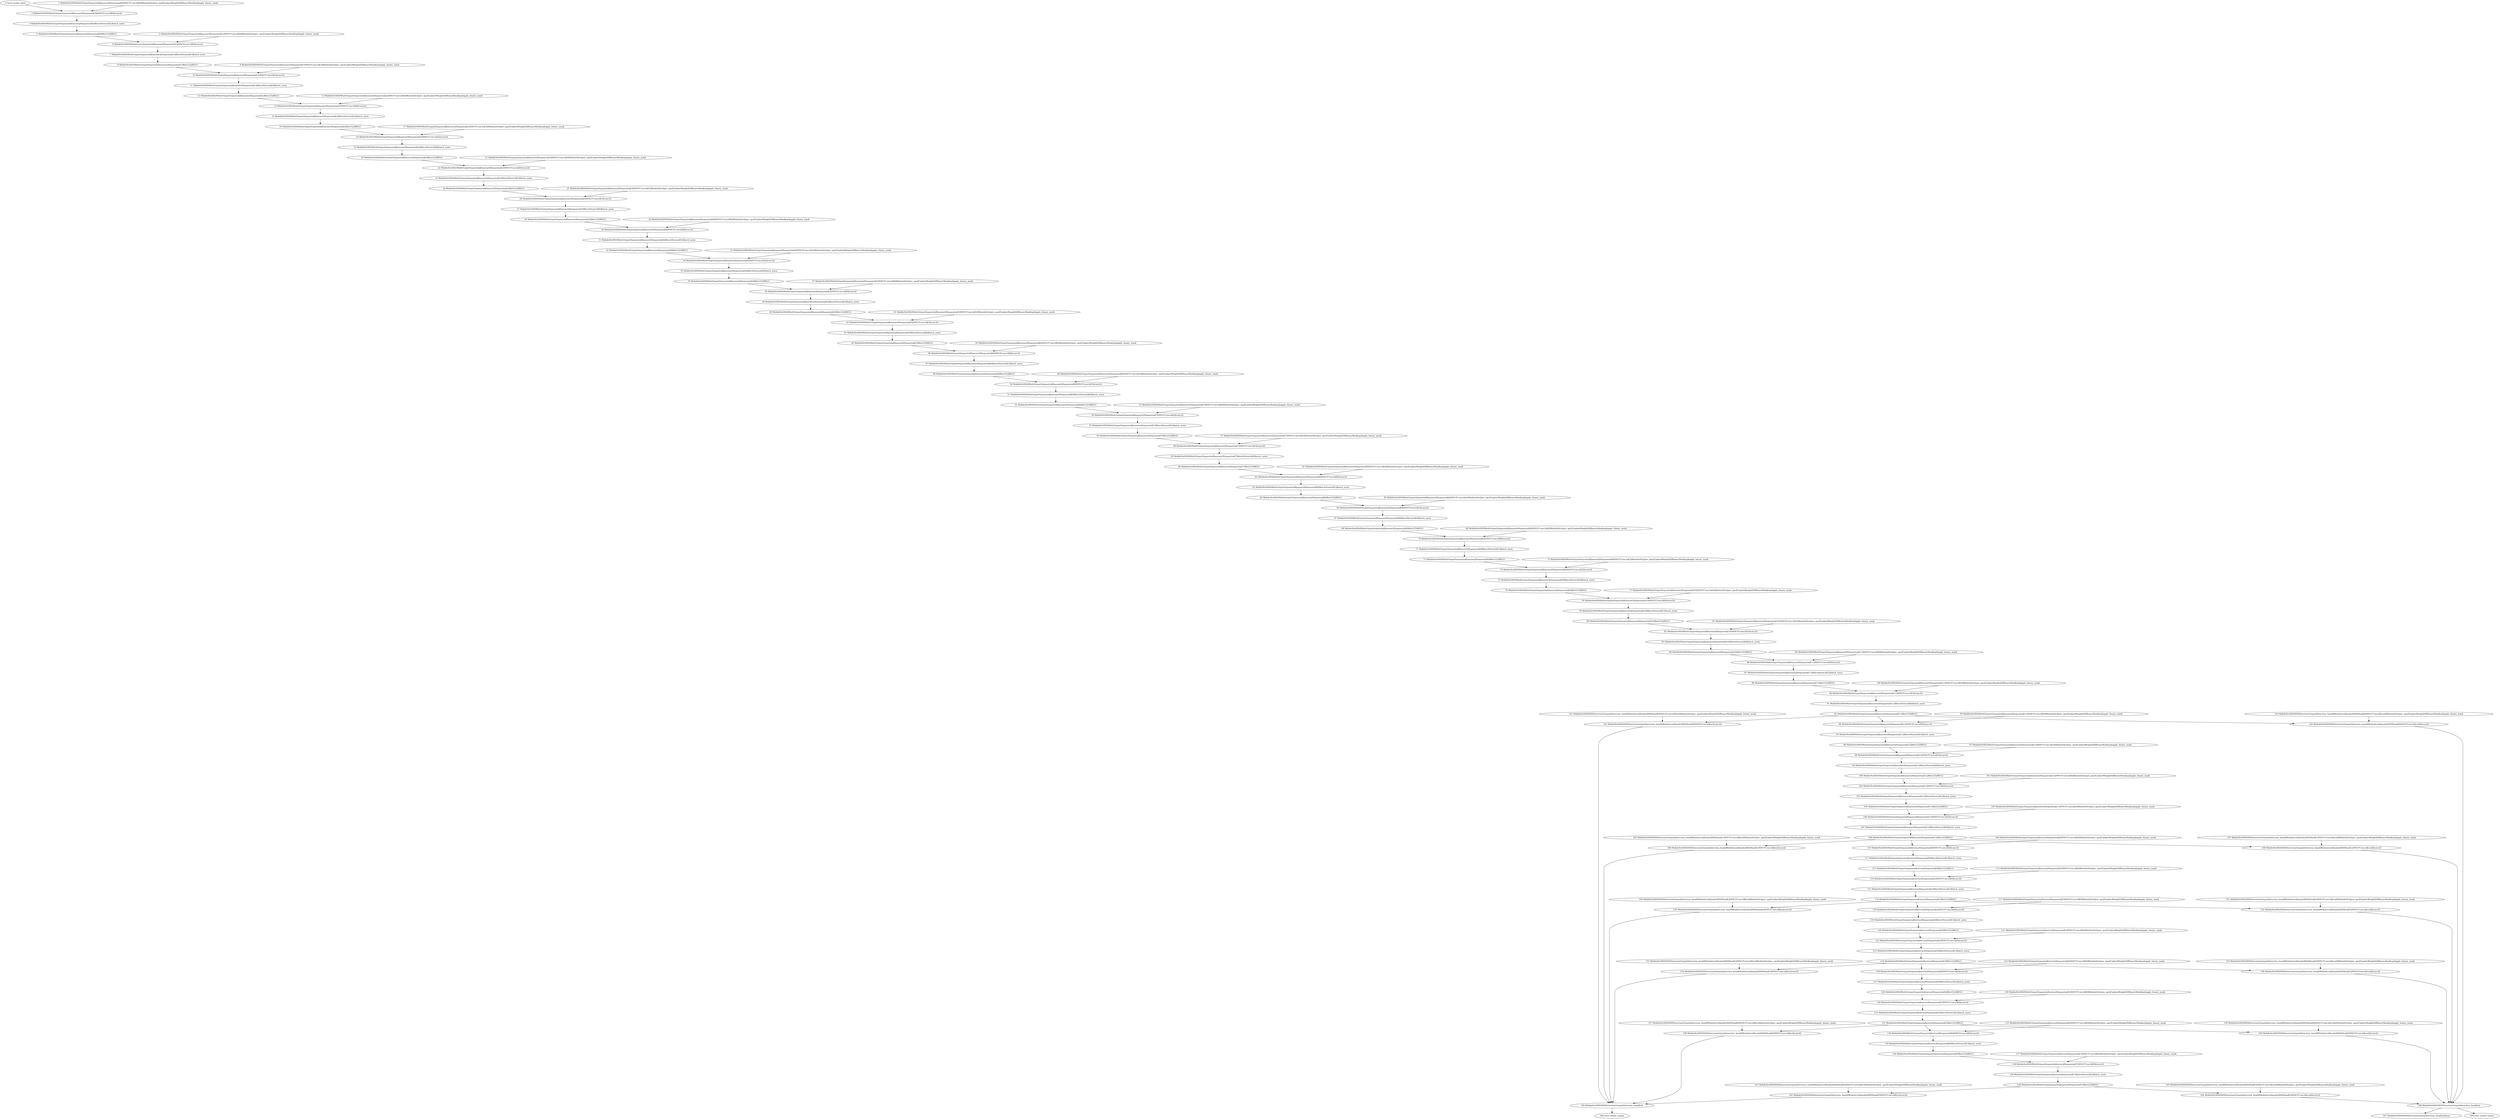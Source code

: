 strict digraph  {
"0 /nncf_model_input" [id=0, scope="", type=nncf_model_input];
"1 MobileNetSSD/MultiOutputSequential[basenet]/Sequential[0]/NNCFConv2d[0]/ModuleDict[pre_ops]/UpdateWeight[0]/BinaryMask[op]/apply_binary_mask" [id=1, scope="MobileNetSSD/MultiOutputSequential[basenet]/Sequential[0]/NNCFConv2d[0]/ModuleDict[pre_ops]/UpdateWeight[0]/BinaryMask[op]", type=apply_binary_mask];
"2 MobileNetSSD/MultiOutputSequential[basenet]/Sequential[0]/NNCFConv2d[0]/conv2d" [id=2, scope="MobileNetSSD/MultiOutputSequential[basenet]/Sequential[0]/NNCFConv2d[0]", type=conv2d];
"3 MobileNetSSD/MultiOutputSequential[basenet]/Sequential[0]/BatchNorm2d[1]/batch_norm" [id=3, scope="MobileNetSSD/MultiOutputSequential[basenet]/Sequential[0]/BatchNorm2d[1]", type=batch_norm];
"4 MobileNetSSD/MultiOutputSequential[basenet]/Sequential[0]/ReLU[2]/RELU" [id=4, scope="MobileNetSSD/MultiOutputSequential[basenet]/Sequential[0]/ReLU[2]", type=RELU];
"5 MobileNetSSD/MultiOutputSequential[basenet]/Sequential[1]/NNCFConv2d[0]/ModuleDict[pre_ops]/UpdateWeight[0]/BinaryMask[op]/apply_binary_mask" [id=5, scope="MobileNetSSD/MultiOutputSequential[basenet]/Sequential[1]/NNCFConv2d[0]/ModuleDict[pre_ops]/UpdateWeight[0]/BinaryMask[op]", type=apply_binary_mask];
"6 MobileNetSSD/MultiOutputSequential[basenet]/Sequential[1]/NNCFConv2d[0]/conv2d" [id=6, scope="MobileNetSSD/MultiOutputSequential[basenet]/Sequential[1]/NNCFConv2d[0]", type=conv2d];
"7 MobileNetSSD/MultiOutputSequential[basenet]/Sequential[1]/BatchNorm2d[1]/batch_norm" [id=7, scope="MobileNetSSD/MultiOutputSequential[basenet]/Sequential[1]/BatchNorm2d[1]", type=batch_norm];
"8 MobileNetSSD/MultiOutputSequential[basenet]/Sequential[1]/ReLU[2]/RELU" [id=8, scope="MobileNetSSD/MultiOutputSequential[basenet]/Sequential[1]/ReLU[2]", type=RELU];
"9 MobileNetSSD/MultiOutputSequential[basenet]/Sequential[1]/NNCFConv2d[3]/ModuleDict[pre_ops]/UpdateWeight[0]/BinaryMask[op]/apply_binary_mask" [id=9, scope="MobileNetSSD/MultiOutputSequential[basenet]/Sequential[1]/NNCFConv2d[3]/ModuleDict[pre_ops]/UpdateWeight[0]/BinaryMask[op]", type=apply_binary_mask];
"10 MobileNetSSD/MultiOutputSequential[basenet]/Sequential[1]/NNCFConv2d[3]/conv2d" [id=10, scope="MobileNetSSD/MultiOutputSequential[basenet]/Sequential[1]/NNCFConv2d[3]", type=conv2d];
"11 MobileNetSSD/MultiOutputSequential[basenet]/Sequential[1]/BatchNorm2d[4]/batch_norm" [id=11, scope="MobileNetSSD/MultiOutputSequential[basenet]/Sequential[1]/BatchNorm2d[4]", type=batch_norm];
"12 MobileNetSSD/MultiOutputSequential[basenet]/Sequential[1]/ReLU[5]/RELU" [id=12, scope="MobileNetSSD/MultiOutputSequential[basenet]/Sequential[1]/ReLU[5]", type=RELU];
"13 MobileNetSSD/MultiOutputSequential[basenet]/Sequential[2]/NNCFConv2d[0]/ModuleDict[pre_ops]/UpdateWeight[0]/BinaryMask[op]/apply_binary_mask" [id=13, scope="MobileNetSSD/MultiOutputSequential[basenet]/Sequential[2]/NNCFConv2d[0]/ModuleDict[pre_ops]/UpdateWeight[0]/BinaryMask[op]", type=apply_binary_mask];
"14 MobileNetSSD/MultiOutputSequential[basenet]/Sequential[2]/NNCFConv2d[0]/conv2d" [id=14, scope="MobileNetSSD/MultiOutputSequential[basenet]/Sequential[2]/NNCFConv2d[0]", type=conv2d];
"15 MobileNetSSD/MultiOutputSequential[basenet]/Sequential[2]/BatchNorm2d[1]/batch_norm" [id=15, scope="MobileNetSSD/MultiOutputSequential[basenet]/Sequential[2]/BatchNorm2d[1]", type=batch_norm];
"16 MobileNetSSD/MultiOutputSequential[basenet]/Sequential[2]/ReLU[2]/RELU" [id=16, scope="MobileNetSSD/MultiOutputSequential[basenet]/Sequential[2]/ReLU[2]", type=RELU];
"17 MobileNetSSD/MultiOutputSequential[basenet]/Sequential[2]/NNCFConv2d[3]/ModuleDict[pre_ops]/UpdateWeight[0]/BinaryMask[op]/apply_binary_mask" [id=17, scope="MobileNetSSD/MultiOutputSequential[basenet]/Sequential[2]/NNCFConv2d[3]/ModuleDict[pre_ops]/UpdateWeight[0]/BinaryMask[op]", type=apply_binary_mask];
"18 MobileNetSSD/MultiOutputSequential[basenet]/Sequential[2]/NNCFConv2d[3]/conv2d" [id=18, scope="MobileNetSSD/MultiOutputSequential[basenet]/Sequential[2]/NNCFConv2d[3]", type=conv2d];
"19 MobileNetSSD/MultiOutputSequential[basenet]/Sequential[2]/BatchNorm2d[4]/batch_norm" [id=19, scope="MobileNetSSD/MultiOutputSequential[basenet]/Sequential[2]/BatchNorm2d[4]", type=batch_norm];
"20 MobileNetSSD/MultiOutputSequential[basenet]/Sequential[2]/ReLU[5]/RELU" [id=20, scope="MobileNetSSD/MultiOutputSequential[basenet]/Sequential[2]/ReLU[5]", type=RELU];
"21 MobileNetSSD/MultiOutputSequential[basenet]/Sequential[3]/NNCFConv2d[0]/ModuleDict[pre_ops]/UpdateWeight[0]/BinaryMask[op]/apply_binary_mask" [id=21, scope="MobileNetSSD/MultiOutputSequential[basenet]/Sequential[3]/NNCFConv2d[0]/ModuleDict[pre_ops]/UpdateWeight[0]/BinaryMask[op]", type=apply_binary_mask];
"22 MobileNetSSD/MultiOutputSequential[basenet]/Sequential[3]/NNCFConv2d[0]/conv2d" [id=22, scope="MobileNetSSD/MultiOutputSequential[basenet]/Sequential[3]/NNCFConv2d[0]", type=conv2d];
"23 MobileNetSSD/MultiOutputSequential[basenet]/Sequential[3]/BatchNorm2d[1]/batch_norm" [id=23, scope="MobileNetSSD/MultiOutputSequential[basenet]/Sequential[3]/BatchNorm2d[1]", type=batch_norm];
"24 MobileNetSSD/MultiOutputSequential[basenet]/Sequential[3]/ReLU[2]/RELU" [id=24, scope="MobileNetSSD/MultiOutputSequential[basenet]/Sequential[3]/ReLU[2]", type=RELU];
"25 MobileNetSSD/MultiOutputSequential[basenet]/Sequential[3]/NNCFConv2d[3]/ModuleDict[pre_ops]/UpdateWeight[0]/BinaryMask[op]/apply_binary_mask" [id=25, scope="MobileNetSSD/MultiOutputSequential[basenet]/Sequential[3]/NNCFConv2d[3]/ModuleDict[pre_ops]/UpdateWeight[0]/BinaryMask[op]", type=apply_binary_mask];
"26 MobileNetSSD/MultiOutputSequential[basenet]/Sequential[3]/NNCFConv2d[3]/conv2d" [id=26, scope="MobileNetSSD/MultiOutputSequential[basenet]/Sequential[3]/NNCFConv2d[3]", type=conv2d];
"27 MobileNetSSD/MultiOutputSequential[basenet]/Sequential[3]/BatchNorm2d[4]/batch_norm" [id=27, scope="MobileNetSSD/MultiOutputSequential[basenet]/Sequential[3]/BatchNorm2d[4]", type=batch_norm];
"28 MobileNetSSD/MultiOutputSequential[basenet]/Sequential[3]/ReLU[5]/RELU" [id=28, scope="MobileNetSSD/MultiOutputSequential[basenet]/Sequential[3]/ReLU[5]", type=RELU];
"29 MobileNetSSD/MultiOutputSequential[basenet]/Sequential[4]/NNCFConv2d[0]/ModuleDict[pre_ops]/UpdateWeight[0]/BinaryMask[op]/apply_binary_mask" [id=29, scope="MobileNetSSD/MultiOutputSequential[basenet]/Sequential[4]/NNCFConv2d[0]/ModuleDict[pre_ops]/UpdateWeight[0]/BinaryMask[op]", type=apply_binary_mask];
"30 MobileNetSSD/MultiOutputSequential[basenet]/Sequential[4]/NNCFConv2d[0]/conv2d" [id=30, scope="MobileNetSSD/MultiOutputSequential[basenet]/Sequential[4]/NNCFConv2d[0]", type=conv2d];
"31 MobileNetSSD/MultiOutputSequential[basenet]/Sequential[4]/BatchNorm2d[1]/batch_norm" [id=31, scope="MobileNetSSD/MultiOutputSequential[basenet]/Sequential[4]/BatchNorm2d[1]", type=batch_norm];
"32 MobileNetSSD/MultiOutputSequential[basenet]/Sequential[4]/ReLU[2]/RELU" [id=32, scope="MobileNetSSD/MultiOutputSequential[basenet]/Sequential[4]/ReLU[2]", type=RELU];
"33 MobileNetSSD/MultiOutputSequential[basenet]/Sequential[4]/NNCFConv2d[3]/ModuleDict[pre_ops]/UpdateWeight[0]/BinaryMask[op]/apply_binary_mask" [id=33, scope="MobileNetSSD/MultiOutputSequential[basenet]/Sequential[4]/NNCFConv2d[3]/ModuleDict[pre_ops]/UpdateWeight[0]/BinaryMask[op]", type=apply_binary_mask];
"34 MobileNetSSD/MultiOutputSequential[basenet]/Sequential[4]/NNCFConv2d[3]/conv2d" [id=34, scope="MobileNetSSD/MultiOutputSequential[basenet]/Sequential[4]/NNCFConv2d[3]", type=conv2d];
"35 MobileNetSSD/MultiOutputSequential[basenet]/Sequential[4]/BatchNorm2d[4]/batch_norm" [id=35, scope="MobileNetSSD/MultiOutputSequential[basenet]/Sequential[4]/BatchNorm2d[4]", type=batch_norm];
"36 MobileNetSSD/MultiOutputSequential[basenet]/Sequential[4]/ReLU[5]/RELU" [id=36, scope="MobileNetSSD/MultiOutputSequential[basenet]/Sequential[4]/ReLU[5]", type=RELU];
"37 MobileNetSSD/MultiOutputSequential[basenet]/Sequential[5]/NNCFConv2d[0]/ModuleDict[pre_ops]/UpdateWeight[0]/BinaryMask[op]/apply_binary_mask" [id=37, scope="MobileNetSSD/MultiOutputSequential[basenet]/Sequential[5]/NNCFConv2d[0]/ModuleDict[pre_ops]/UpdateWeight[0]/BinaryMask[op]", type=apply_binary_mask];
"38 MobileNetSSD/MultiOutputSequential[basenet]/Sequential[5]/NNCFConv2d[0]/conv2d" [id=38, scope="MobileNetSSD/MultiOutputSequential[basenet]/Sequential[5]/NNCFConv2d[0]", type=conv2d];
"39 MobileNetSSD/MultiOutputSequential[basenet]/Sequential[5]/BatchNorm2d[1]/batch_norm" [id=39, scope="MobileNetSSD/MultiOutputSequential[basenet]/Sequential[5]/BatchNorm2d[1]", type=batch_norm];
"40 MobileNetSSD/MultiOutputSequential[basenet]/Sequential[5]/ReLU[2]/RELU" [id=40, scope="MobileNetSSD/MultiOutputSequential[basenet]/Sequential[5]/ReLU[2]", type=RELU];
"41 MobileNetSSD/MultiOutputSequential[basenet]/Sequential[5]/NNCFConv2d[3]/ModuleDict[pre_ops]/UpdateWeight[0]/BinaryMask[op]/apply_binary_mask" [id=41, scope="MobileNetSSD/MultiOutputSequential[basenet]/Sequential[5]/NNCFConv2d[3]/ModuleDict[pre_ops]/UpdateWeight[0]/BinaryMask[op]", type=apply_binary_mask];
"42 MobileNetSSD/MultiOutputSequential[basenet]/Sequential[5]/NNCFConv2d[3]/conv2d" [id=42, scope="MobileNetSSD/MultiOutputSequential[basenet]/Sequential[5]/NNCFConv2d[3]", type=conv2d];
"43 MobileNetSSD/MultiOutputSequential[basenet]/Sequential[5]/BatchNorm2d[4]/batch_norm" [id=43, scope="MobileNetSSD/MultiOutputSequential[basenet]/Sequential[5]/BatchNorm2d[4]", type=batch_norm];
"44 MobileNetSSD/MultiOutputSequential[basenet]/Sequential[5]/ReLU[5]/RELU" [id=44, scope="MobileNetSSD/MultiOutputSequential[basenet]/Sequential[5]/ReLU[5]", type=RELU];
"45 MobileNetSSD/MultiOutputSequential[basenet]/Sequential[6]/NNCFConv2d[0]/ModuleDict[pre_ops]/UpdateWeight[0]/BinaryMask[op]/apply_binary_mask" [id=45, scope="MobileNetSSD/MultiOutputSequential[basenet]/Sequential[6]/NNCFConv2d[0]/ModuleDict[pre_ops]/UpdateWeight[0]/BinaryMask[op]", type=apply_binary_mask];
"46 MobileNetSSD/MultiOutputSequential[basenet]/Sequential[6]/NNCFConv2d[0]/conv2d" [id=46, scope="MobileNetSSD/MultiOutputSequential[basenet]/Sequential[6]/NNCFConv2d[0]", type=conv2d];
"47 MobileNetSSD/MultiOutputSequential[basenet]/Sequential[6]/BatchNorm2d[1]/batch_norm" [id=47, scope="MobileNetSSD/MultiOutputSequential[basenet]/Sequential[6]/BatchNorm2d[1]", type=batch_norm];
"48 MobileNetSSD/MultiOutputSequential[basenet]/Sequential[6]/ReLU[2]/RELU" [id=48, scope="MobileNetSSD/MultiOutputSequential[basenet]/Sequential[6]/ReLU[2]", type=RELU];
"49 MobileNetSSD/MultiOutputSequential[basenet]/Sequential[6]/NNCFConv2d[3]/ModuleDict[pre_ops]/UpdateWeight[0]/BinaryMask[op]/apply_binary_mask" [id=49, scope="MobileNetSSD/MultiOutputSequential[basenet]/Sequential[6]/NNCFConv2d[3]/ModuleDict[pre_ops]/UpdateWeight[0]/BinaryMask[op]", type=apply_binary_mask];
"50 MobileNetSSD/MultiOutputSequential[basenet]/Sequential[6]/NNCFConv2d[3]/conv2d" [id=50, scope="MobileNetSSD/MultiOutputSequential[basenet]/Sequential[6]/NNCFConv2d[3]", type=conv2d];
"51 MobileNetSSD/MultiOutputSequential[basenet]/Sequential[6]/BatchNorm2d[4]/batch_norm" [id=51, scope="MobileNetSSD/MultiOutputSequential[basenet]/Sequential[6]/BatchNorm2d[4]", type=batch_norm];
"52 MobileNetSSD/MultiOutputSequential[basenet]/Sequential[6]/ReLU[5]/RELU" [id=52, scope="MobileNetSSD/MultiOutputSequential[basenet]/Sequential[6]/ReLU[5]", type=RELU];
"53 MobileNetSSD/MultiOutputSequential[basenet]/Sequential[7]/NNCFConv2d[0]/ModuleDict[pre_ops]/UpdateWeight[0]/BinaryMask[op]/apply_binary_mask" [id=53, scope="MobileNetSSD/MultiOutputSequential[basenet]/Sequential[7]/NNCFConv2d[0]/ModuleDict[pre_ops]/UpdateWeight[0]/BinaryMask[op]", type=apply_binary_mask];
"54 MobileNetSSD/MultiOutputSequential[basenet]/Sequential[7]/NNCFConv2d[0]/conv2d" [id=54, scope="MobileNetSSD/MultiOutputSequential[basenet]/Sequential[7]/NNCFConv2d[0]", type=conv2d];
"55 MobileNetSSD/MultiOutputSequential[basenet]/Sequential[7]/BatchNorm2d[1]/batch_norm" [id=55, scope="MobileNetSSD/MultiOutputSequential[basenet]/Sequential[7]/BatchNorm2d[1]", type=batch_norm];
"56 MobileNetSSD/MultiOutputSequential[basenet]/Sequential[7]/ReLU[2]/RELU" [id=56, scope="MobileNetSSD/MultiOutputSequential[basenet]/Sequential[7]/ReLU[2]", type=RELU];
"57 MobileNetSSD/MultiOutputSequential[basenet]/Sequential[7]/NNCFConv2d[3]/ModuleDict[pre_ops]/UpdateWeight[0]/BinaryMask[op]/apply_binary_mask" [id=57, scope="MobileNetSSD/MultiOutputSequential[basenet]/Sequential[7]/NNCFConv2d[3]/ModuleDict[pre_ops]/UpdateWeight[0]/BinaryMask[op]", type=apply_binary_mask];
"58 MobileNetSSD/MultiOutputSequential[basenet]/Sequential[7]/NNCFConv2d[3]/conv2d" [id=58, scope="MobileNetSSD/MultiOutputSequential[basenet]/Sequential[7]/NNCFConv2d[3]", type=conv2d];
"59 MobileNetSSD/MultiOutputSequential[basenet]/Sequential[7]/BatchNorm2d[4]/batch_norm" [id=59, scope="MobileNetSSD/MultiOutputSequential[basenet]/Sequential[7]/BatchNorm2d[4]", type=batch_norm];
"60 MobileNetSSD/MultiOutputSequential[basenet]/Sequential[7]/ReLU[5]/RELU" [id=60, scope="MobileNetSSD/MultiOutputSequential[basenet]/Sequential[7]/ReLU[5]", type=RELU];
"61 MobileNetSSD/MultiOutputSequential[basenet]/Sequential[8]/NNCFConv2d[0]/ModuleDict[pre_ops]/UpdateWeight[0]/BinaryMask[op]/apply_binary_mask" [id=61, scope="MobileNetSSD/MultiOutputSequential[basenet]/Sequential[8]/NNCFConv2d[0]/ModuleDict[pre_ops]/UpdateWeight[0]/BinaryMask[op]", type=apply_binary_mask];
"62 MobileNetSSD/MultiOutputSequential[basenet]/Sequential[8]/NNCFConv2d[0]/conv2d" [id=62, scope="MobileNetSSD/MultiOutputSequential[basenet]/Sequential[8]/NNCFConv2d[0]", type=conv2d];
"63 MobileNetSSD/MultiOutputSequential[basenet]/Sequential[8]/BatchNorm2d[1]/batch_norm" [id=63, scope="MobileNetSSD/MultiOutputSequential[basenet]/Sequential[8]/BatchNorm2d[1]", type=batch_norm];
"64 MobileNetSSD/MultiOutputSequential[basenet]/Sequential[8]/ReLU[2]/RELU" [id=64, scope="MobileNetSSD/MultiOutputSequential[basenet]/Sequential[8]/ReLU[2]", type=RELU];
"65 MobileNetSSD/MultiOutputSequential[basenet]/Sequential[8]/NNCFConv2d[3]/ModuleDict[pre_ops]/UpdateWeight[0]/BinaryMask[op]/apply_binary_mask" [id=65, scope="MobileNetSSD/MultiOutputSequential[basenet]/Sequential[8]/NNCFConv2d[3]/ModuleDict[pre_ops]/UpdateWeight[0]/BinaryMask[op]", type=apply_binary_mask];
"66 MobileNetSSD/MultiOutputSequential[basenet]/Sequential[8]/NNCFConv2d[3]/conv2d" [id=66, scope="MobileNetSSD/MultiOutputSequential[basenet]/Sequential[8]/NNCFConv2d[3]", type=conv2d];
"67 MobileNetSSD/MultiOutputSequential[basenet]/Sequential[8]/BatchNorm2d[4]/batch_norm" [id=67, scope="MobileNetSSD/MultiOutputSequential[basenet]/Sequential[8]/BatchNorm2d[4]", type=batch_norm];
"68 MobileNetSSD/MultiOutputSequential[basenet]/Sequential[8]/ReLU[5]/RELU" [id=68, scope="MobileNetSSD/MultiOutputSequential[basenet]/Sequential[8]/ReLU[5]", type=RELU];
"69 MobileNetSSD/MultiOutputSequential[basenet]/Sequential[9]/NNCFConv2d[0]/ModuleDict[pre_ops]/UpdateWeight[0]/BinaryMask[op]/apply_binary_mask" [id=69, scope="MobileNetSSD/MultiOutputSequential[basenet]/Sequential[9]/NNCFConv2d[0]/ModuleDict[pre_ops]/UpdateWeight[0]/BinaryMask[op]", type=apply_binary_mask];
"70 MobileNetSSD/MultiOutputSequential[basenet]/Sequential[9]/NNCFConv2d[0]/conv2d" [id=70, scope="MobileNetSSD/MultiOutputSequential[basenet]/Sequential[9]/NNCFConv2d[0]", type=conv2d];
"71 MobileNetSSD/MultiOutputSequential[basenet]/Sequential[9]/BatchNorm2d[1]/batch_norm" [id=71, scope="MobileNetSSD/MultiOutputSequential[basenet]/Sequential[9]/BatchNorm2d[1]", type=batch_norm];
"72 MobileNetSSD/MultiOutputSequential[basenet]/Sequential[9]/ReLU[2]/RELU" [id=72, scope="MobileNetSSD/MultiOutputSequential[basenet]/Sequential[9]/ReLU[2]", type=RELU];
"73 MobileNetSSD/MultiOutputSequential[basenet]/Sequential[9]/NNCFConv2d[3]/ModuleDict[pre_ops]/UpdateWeight[0]/BinaryMask[op]/apply_binary_mask" [id=73, scope="MobileNetSSD/MultiOutputSequential[basenet]/Sequential[9]/NNCFConv2d[3]/ModuleDict[pre_ops]/UpdateWeight[0]/BinaryMask[op]", type=apply_binary_mask];
"74 MobileNetSSD/MultiOutputSequential[basenet]/Sequential[9]/NNCFConv2d[3]/conv2d" [id=74, scope="MobileNetSSD/MultiOutputSequential[basenet]/Sequential[9]/NNCFConv2d[3]", type=conv2d];
"75 MobileNetSSD/MultiOutputSequential[basenet]/Sequential[9]/BatchNorm2d[4]/batch_norm" [id=75, scope="MobileNetSSD/MultiOutputSequential[basenet]/Sequential[9]/BatchNorm2d[4]", type=batch_norm];
"76 MobileNetSSD/MultiOutputSequential[basenet]/Sequential[9]/ReLU[5]/RELU" [id=76, scope="MobileNetSSD/MultiOutputSequential[basenet]/Sequential[9]/ReLU[5]", type=RELU];
"77 MobileNetSSD/MultiOutputSequential[basenet]/Sequential[10]/NNCFConv2d[0]/ModuleDict[pre_ops]/UpdateWeight[0]/BinaryMask[op]/apply_binary_mask" [id=77, scope="MobileNetSSD/MultiOutputSequential[basenet]/Sequential[10]/NNCFConv2d[0]/ModuleDict[pre_ops]/UpdateWeight[0]/BinaryMask[op]", type=apply_binary_mask];
"78 MobileNetSSD/MultiOutputSequential[basenet]/Sequential[10]/NNCFConv2d[0]/conv2d" [id=78, scope="MobileNetSSD/MultiOutputSequential[basenet]/Sequential[10]/NNCFConv2d[0]", type=conv2d];
"79 MobileNetSSD/MultiOutputSequential[basenet]/Sequential[10]/BatchNorm2d[1]/batch_norm" [id=79, scope="MobileNetSSD/MultiOutputSequential[basenet]/Sequential[10]/BatchNorm2d[1]", type=batch_norm];
"80 MobileNetSSD/MultiOutputSequential[basenet]/Sequential[10]/ReLU[2]/RELU" [id=80, scope="MobileNetSSD/MultiOutputSequential[basenet]/Sequential[10]/ReLU[2]", type=RELU];
"81 MobileNetSSD/MultiOutputSequential[basenet]/Sequential[10]/NNCFConv2d[3]/ModuleDict[pre_ops]/UpdateWeight[0]/BinaryMask[op]/apply_binary_mask" [id=81, scope="MobileNetSSD/MultiOutputSequential[basenet]/Sequential[10]/NNCFConv2d[3]/ModuleDict[pre_ops]/UpdateWeight[0]/BinaryMask[op]", type=apply_binary_mask];
"82 MobileNetSSD/MultiOutputSequential[basenet]/Sequential[10]/NNCFConv2d[3]/conv2d" [id=82, scope="MobileNetSSD/MultiOutputSequential[basenet]/Sequential[10]/NNCFConv2d[3]", type=conv2d];
"83 MobileNetSSD/MultiOutputSequential[basenet]/Sequential[10]/BatchNorm2d[4]/batch_norm" [id=83, scope="MobileNetSSD/MultiOutputSequential[basenet]/Sequential[10]/BatchNorm2d[4]", type=batch_norm];
"84 MobileNetSSD/MultiOutputSequential[basenet]/Sequential[10]/ReLU[5]/RELU" [id=84, scope="MobileNetSSD/MultiOutputSequential[basenet]/Sequential[10]/ReLU[5]", type=RELU];
"85 MobileNetSSD/MultiOutputSequential[basenet]/Sequential[11]/NNCFConv2d[0]/ModuleDict[pre_ops]/UpdateWeight[0]/BinaryMask[op]/apply_binary_mask" [id=85, scope="MobileNetSSD/MultiOutputSequential[basenet]/Sequential[11]/NNCFConv2d[0]/ModuleDict[pre_ops]/UpdateWeight[0]/BinaryMask[op]", type=apply_binary_mask];
"86 MobileNetSSD/MultiOutputSequential[basenet]/Sequential[11]/NNCFConv2d[0]/conv2d" [id=86, scope="MobileNetSSD/MultiOutputSequential[basenet]/Sequential[11]/NNCFConv2d[0]", type=conv2d];
"87 MobileNetSSD/MultiOutputSequential[basenet]/Sequential[11]/BatchNorm2d[1]/batch_norm" [id=87, scope="MobileNetSSD/MultiOutputSequential[basenet]/Sequential[11]/BatchNorm2d[1]", type=batch_norm];
"88 MobileNetSSD/MultiOutputSequential[basenet]/Sequential[11]/ReLU[2]/RELU" [id=88, scope="MobileNetSSD/MultiOutputSequential[basenet]/Sequential[11]/ReLU[2]", type=RELU];
"89 MobileNetSSD/MultiOutputSequential[basenet]/Sequential[11]/NNCFConv2d[3]/ModuleDict[pre_ops]/UpdateWeight[0]/BinaryMask[op]/apply_binary_mask" [id=89, scope="MobileNetSSD/MultiOutputSequential[basenet]/Sequential[11]/NNCFConv2d[3]/ModuleDict[pre_ops]/UpdateWeight[0]/BinaryMask[op]", type=apply_binary_mask];
"90 MobileNetSSD/MultiOutputSequential[basenet]/Sequential[11]/NNCFConv2d[3]/conv2d" [id=90, scope="MobileNetSSD/MultiOutputSequential[basenet]/Sequential[11]/NNCFConv2d[3]", type=conv2d];
"91 MobileNetSSD/MultiOutputSequential[basenet]/Sequential[11]/BatchNorm2d[4]/batch_norm" [id=91, scope="MobileNetSSD/MultiOutputSequential[basenet]/Sequential[11]/BatchNorm2d[4]", type=batch_norm];
"92 MobileNetSSD/MultiOutputSequential[basenet]/Sequential[11]/ReLU[5]/RELU" [id=92, scope="MobileNetSSD/MultiOutputSequential[basenet]/Sequential[11]/ReLU[5]", type=RELU];
"93 MobileNetSSD/MultiOutputSequential[basenet]/Sequential[12]/NNCFConv2d[0]/ModuleDict[pre_ops]/UpdateWeight[0]/BinaryMask[op]/apply_binary_mask" [id=93, scope="MobileNetSSD/MultiOutputSequential[basenet]/Sequential[12]/NNCFConv2d[0]/ModuleDict[pre_ops]/UpdateWeight[0]/BinaryMask[op]", type=apply_binary_mask];
"94 MobileNetSSD/MultiOutputSequential[basenet]/Sequential[12]/NNCFConv2d[0]/conv2d" [id=94, scope="MobileNetSSD/MultiOutputSequential[basenet]/Sequential[12]/NNCFConv2d[0]", type=conv2d];
"95 MobileNetSSD/MultiOutputSequential[basenet]/Sequential[12]/BatchNorm2d[1]/batch_norm" [id=95, scope="MobileNetSSD/MultiOutputSequential[basenet]/Sequential[12]/BatchNorm2d[1]", type=batch_norm];
"96 MobileNetSSD/MultiOutputSequential[basenet]/Sequential[12]/ReLU[2]/RELU" [id=96, scope="MobileNetSSD/MultiOutputSequential[basenet]/Sequential[12]/ReLU[2]", type=RELU];
"97 MobileNetSSD/MultiOutputSequential[basenet]/Sequential[12]/NNCFConv2d[3]/ModuleDict[pre_ops]/UpdateWeight[0]/BinaryMask[op]/apply_binary_mask" [id=97, scope="MobileNetSSD/MultiOutputSequential[basenet]/Sequential[12]/NNCFConv2d[3]/ModuleDict[pre_ops]/UpdateWeight[0]/BinaryMask[op]", type=apply_binary_mask];
"98 MobileNetSSD/MultiOutputSequential[basenet]/Sequential[12]/NNCFConv2d[3]/conv2d" [id=98, scope="MobileNetSSD/MultiOutputSequential[basenet]/Sequential[12]/NNCFConv2d[3]", type=conv2d];
"99 MobileNetSSD/MultiOutputSequential[basenet]/Sequential[12]/BatchNorm2d[4]/batch_norm" [id=99, scope="MobileNetSSD/MultiOutputSequential[basenet]/Sequential[12]/BatchNorm2d[4]", type=batch_norm];
"100 MobileNetSSD/MultiOutputSequential[basenet]/Sequential[12]/ReLU[5]/RELU" [id=100, scope="MobileNetSSD/MultiOutputSequential[basenet]/Sequential[12]/ReLU[5]", type=RELU];
"101 MobileNetSSD/MultiOutputSequential[basenet]/Sequential[13]/NNCFConv2d[0]/ModuleDict[pre_ops]/UpdateWeight[0]/BinaryMask[op]/apply_binary_mask" [id=101, scope="MobileNetSSD/MultiOutputSequential[basenet]/Sequential[13]/NNCFConv2d[0]/ModuleDict[pre_ops]/UpdateWeight[0]/BinaryMask[op]", type=apply_binary_mask];
"102 MobileNetSSD/MultiOutputSequential[basenet]/Sequential[13]/NNCFConv2d[0]/conv2d" [id=102, scope="MobileNetSSD/MultiOutputSequential[basenet]/Sequential[13]/NNCFConv2d[0]", type=conv2d];
"103 MobileNetSSD/MultiOutputSequential[basenet]/Sequential[13]/BatchNorm2d[1]/batch_norm" [id=103, scope="MobileNetSSD/MultiOutputSequential[basenet]/Sequential[13]/BatchNorm2d[1]", type=batch_norm];
"104 MobileNetSSD/MultiOutputSequential[basenet]/Sequential[13]/ReLU[2]/RELU" [id=104, scope="MobileNetSSD/MultiOutputSequential[basenet]/Sequential[13]/ReLU[2]", type=RELU];
"105 MobileNetSSD/MultiOutputSequential[basenet]/Sequential[13]/NNCFConv2d[3]/ModuleDict[pre_ops]/UpdateWeight[0]/BinaryMask[op]/apply_binary_mask" [id=105, scope="MobileNetSSD/MultiOutputSequential[basenet]/Sequential[13]/NNCFConv2d[3]/ModuleDict[pre_ops]/UpdateWeight[0]/BinaryMask[op]", type=apply_binary_mask];
"106 MobileNetSSD/MultiOutputSequential[basenet]/Sequential[13]/NNCFConv2d[3]/conv2d" [id=106, scope="MobileNetSSD/MultiOutputSequential[basenet]/Sequential[13]/NNCFConv2d[3]", type=conv2d];
"107 MobileNetSSD/MultiOutputSequential[basenet]/Sequential[13]/BatchNorm2d[4]/batch_norm" [id=107, scope="MobileNetSSD/MultiOutputSequential[basenet]/Sequential[13]/BatchNorm2d[4]", type=batch_norm];
"108 MobileNetSSD/MultiOutputSequential[basenet]/Sequential[13]/ReLU[5]/RELU" [id=108, scope="MobileNetSSD/MultiOutputSequential[basenet]/Sequential[13]/ReLU[5]", type=RELU];
"109 MobileNetSSD/MultiOutputSequential[extras]/Sequential[0]/NNCFConv2d[0]/ModuleDict[pre_ops]/UpdateWeight[0]/BinaryMask[op]/apply_binary_mask" [id=109, scope="MobileNetSSD/MultiOutputSequential[extras]/Sequential[0]/NNCFConv2d[0]/ModuleDict[pre_ops]/UpdateWeight[0]/BinaryMask[op]", type=apply_binary_mask];
"110 MobileNetSSD/MultiOutputSequential[extras]/Sequential[0]/NNCFConv2d[0]/conv2d" [id=110, scope="MobileNetSSD/MultiOutputSequential[extras]/Sequential[0]/NNCFConv2d[0]", type=conv2d];
"111 MobileNetSSD/MultiOutputSequential[extras]/Sequential[0]/BatchNorm2d[1]/batch_norm" [id=111, scope="MobileNetSSD/MultiOutputSequential[extras]/Sequential[0]/BatchNorm2d[1]", type=batch_norm];
"112 MobileNetSSD/MultiOutputSequential[extras]/Sequential[0]/ReLU[2]/RELU" [id=112, scope="MobileNetSSD/MultiOutputSequential[extras]/Sequential[0]/ReLU[2]", type=RELU];
"113 MobileNetSSD/MultiOutputSequential[extras]/Sequential[1]/NNCFConv2d[0]/ModuleDict[pre_ops]/UpdateWeight[0]/BinaryMask[op]/apply_binary_mask" [id=113, scope="MobileNetSSD/MultiOutputSequential[extras]/Sequential[1]/NNCFConv2d[0]/ModuleDict[pre_ops]/UpdateWeight[0]/BinaryMask[op]", type=apply_binary_mask];
"114 MobileNetSSD/MultiOutputSequential[extras]/Sequential[1]/NNCFConv2d[0]/conv2d" [id=114, scope="MobileNetSSD/MultiOutputSequential[extras]/Sequential[1]/NNCFConv2d[0]", type=conv2d];
"115 MobileNetSSD/MultiOutputSequential[extras]/Sequential[1]/BatchNorm2d[1]/batch_norm" [id=115, scope="MobileNetSSD/MultiOutputSequential[extras]/Sequential[1]/BatchNorm2d[1]", type=batch_norm];
"116 MobileNetSSD/MultiOutputSequential[extras]/Sequential[1]/ReLU[2]/RELU" [id=116, scope="MobileNetSSD/MultiOutputSequential[extras]/Sequential[1]/ReLU[2]", type=RELU];
"117 MobileNetSSD/MultiOutputSequential[extras]/Sequential[2]/NNCFConv2d[0]/ModuleDict[pre_ops]/UpdateWeight[0]/BinaryMask[op]/apply_binary_mask" [id=117, scope="MobileNetSSD/MultiOutputSequential[extras]/Sequential[2]/NNCFConv2d[0]/ModuleDict[pre_ops]/UpdateWeight[0]/BinaryMask[op]", type=apply_binary_mask];
"118 MobileNetSSD/MultiOutputSequential[extras]/Sequential[2]/NNCFConv2d[0]/conv2d" [id=118, scope="MobileNetSSD/MultiOutputSequential[extras]/Sequential[2]/NNCFConv2d[0]", type=conv2d];
"119 MobileNetSSD/MultiOutputSequential[extras]/Sequential[2]/BatchNorm2d[1]/batch_norm" [id=119, scope="MobileNetSSD/MultiOutputSequential[extras]/Sequential[2]/BatchNorm2d[1]", type=batch_norm];
"120 MobileNetSSD/MultiOutputSequential[extras]/Sequential[2]/ReLU[2]/RELU" [id=120, scope="MobileNetSSD/MultiOutputSequential[extras]/Sequential[2]/ReLU[2]", type=RELU];
"121 MobileNetSSD/MultiOutputSequential[extras]/Sequential[3]/NNCFConv2d[0]/ModuleDict[pre_ops]/UpdateWeight[0]/BinaryMask[op]/apply_binary_mask" [id=121, scope="MobileNetSSD/MultiOutputSequential[extras]/Sequential[3]/NNCFConv2d[0]/ModuleDict[pre_ops]/UpdateWeight[0]/BinaryMask[op]", type=apply_binary_mask];
"122 MobileNetSSD/MultiOutputSequential[extras]/Sequential[3]/NNCFConv2d[0]/conv2d" [id=122, scope="MobileNetSSD/MultiOutputSequential[extras]/Sequential[3]/NNCFConv2d[0]", type=conv2d];
"123 MobileNetSSD/MultiOutputSequential[extras]/Sequential[3]/BatchNorm2d[1]/batch_norm" [id=123, scope="MobileNetSSD/MultiOutputSequential[extras]/Sequential[3]/BatchNorm2d[1]", type=batch_norm];
"124 MobileNetSSD/MultiOutputSequential[extras]/Sequential[3]/ReLU[2]/RELU" [id=124, scope="MobileNetSSD/MultiOutputSequential[extras]/Sequential[3]/ReLU[2]", type=RELU];
"125 MobileNetSSD/MultiOutputSequential[extras]/Sequential[4]/NNCFConv2d[0]/ModuleDict[pre_ops]/UpdateWeight[0]/BinaryMask[op]/apply_binary_mask" [id=125, scope="MobileNetSSD/MultiOutputSequential[extras]/Sequential[4]/NNCFConv2d[0]/ModuleDict[pre_ops]/UpdateWeight[0]/BinaryMask[op]", type=apply_binary_mask];
"126 MobileNetSSD/MultiOutputSequential[extras]/Sequential[4]/NNCFConv2d[0]/conv2d" [id=126, scope="MobileNetSSD/MultiOutputSequential[extras]/Sequential[4]/NNCFConv2d[0]", type=conv2d];
"127 MobileNetSSD/MultiOutputSequential[extras]/Sequential[4]/BatchNorm2d[1]/batch_norm" [id=127, scope="MobileNetSSD/MultiOutputSequential[extras]/Sequential[4]/BatchNorm2d[1]", type=batch_norm];
"128 MobileNetSSD/MultiOutputSequential[extras]/Sequential[4]/ReLU[2]/RELU" [id=128, scope="MobileNetSSD/MultiOutputSequential[extras]/Sequential[4]/ReLU[2]", type=RELU];
"129 MobileNetSSD/MultiOutputSequential[extras]/Sequential[5]/NNCFConv2d[0]/ModuleDict[pre_ops]/UpdateWeight[0]/BinaryMask[op]/apply_binary_mask" [id=129, scope="MobileNetSSD/MultiOutputSequential[extras]/Sequential[5]/NNCFConv2d[0]/ModuleDict[pre_ops]/UpdateWeight[0]/BinaryMask[op]", type=apply_binary_mask];
"130 MobileNetSSD/MultiOutputSequential[extras]/Sequential[5]/NNCFConv2d[0]/conv2d" [id=130, scope="MobileNetSSD/MultiOutputSequential[extras]/Sequential[5]/NNCFConv2d[0]", type=conv2d];
"131 MobileNetSSD/MultiOutputSequential[extras]/Sequential[5]/BatchNorm2d[1]/batch_norm" [id=131, scope="MobileNetSSD/MultiOutputSequential[extras]/Sequential[5]/BatchNorm2d[1]", type=batch_norm];
"132 MobileNetSSD/MultiOutputSequential[extras]/Sequential[5]/ReLU[2]/RELU" [id=132, scope="MobileNetSSD/MultiOutputSequential[extras]/Sequential[5]/ReLU[2]", type=RELU];
"133 MobileNetSSD/MultiOutputSequential[extras]/Sequential[6]/NNCFConv2d[0]/ModuleDict[pre_ops]/UpdateWeight[0]/BinaryMask[op]/apply_binary_mask" [id=133, scope="MobileNetSSD/MultiOutputSequential[extras]/Sequential[6]/NNCFConv2d[0]/ModuleDict[pre_ops]/UpdateWeight[0]/BinaryMask[op]", type=apply_binary_mask];
"134 MobileNetSSD/MultiOutputSequential[extras]/Sequential[6]/NNCFConv2d[0]/conv2d" [id=134, scope="MobileNetSSD/MultiOutputSequential[extras]/Sequential[6]/NNCFConv2d[0]", type=conv2d];
"135 MobileNetSSD/MultiOutputSequential[extras]/Sequential[6]/BatchNorm2d[1]/batch_norm" [id=135, scope="MobileNetSSD/MultiOutputSequential[extras]/Sequential[6]/BatchNorm2d[1]", type=batch_norm];
"136 MobileNetSSD/MultiOutputSequential[extras]/Sequential[6]/ReLU[2]/RELU" [id=136, scope="MobileNetSSD/MultiOutputSequential[extras]/Sequential[6]/ReLU[2]", type=RELU];
"137 MobileNetSSD/MultiOutputSequential[extras]/Sequential[7]/NNCFConv2d[0]/ModuleDict[pre_ops]/UpdateWeight[0]/BinaryMask[op]/apply_binary_mask" [id=137, scope="MobileNetSSD/MultiOutputSequential[extras]/Sequential[7]/NNCFConv2d[0]/ModuleDict[pre_ops]/UpdateWeight[0]/BinaryMask[op]", type=apply_binary_mask];
"138 MobileNetSSD/MultiOutputSequential[extras]/Sequential[7]/NNCFConv2d[0]/conv2d" [id=138, scope="MobileNetSSD/MultiOutputSequential[extras]/Sequential[7]/NNCFConv2d[0]", type=conv2d];
"139 MobileNetSSD/MultiOutputSequential[extras]/Sequential[7]/BatchNorm2d[1]/batch_norm" [id=139, scope="MobileNetSSD/MultiOutputSequential[extras]/Sequential[7]/BatchNorm2d[1]", type=batch_norm];
"140 MobileNetSSD/MultiOutputSequential[extras]/Sequential[7]/ReLU[2]/RELU" [id=140, scope="MobileNetSSD/MultiOutputSequential[extras]/Sequential[7]/ReLU[2]", type=RELU];
"141 MobileNetSSD/SSDDetectionOutput[detection_head]/ModuleList[heads]/SSDHead[0]/NNCFConv2d[loc]/ModuleDict[pre_ops]/UpdateWeight[0]/BinaryMask[op]/apply_binary_mask" [id=141, scope="MobileNetSSD/SSDDetectionOutput[detection_head]/ModuleList[heads]/SSDHead[0]/NNCFConv2d[loc]/ModuleDict[pre_ops]/UpdateWeight[0]/BinaryMask[op]", type=apply_binary_mask];
"142 MobileNetSSD/SSDDetectionOutput[detection_head]/ModuleList[heads]/SSDHead[0]/NNCFConv2d[loc]/conv2d" [id=142, scope="MobileNetSSD/SSDDetectionOutput[detection_head]/ModuleList[heads]/SSDHead[0]/NNCFConv2d[loc]", type=conv2d];
"143 MobileNetSSD/SSDDetectionOutput[detection_head]/ModuleList[heads]/SSDHead[0]/NNCFConv2d[conf]/ModuleDict[pre_ops]/UpdateWeight[0]/BinaryMask[op]/apply_binary_mask" [id=143, scope="MobileNetSSD/SSDDetectionOutput[detection_head]/ModuleList[heads]/SSDHead[0]/NNCFConv2d[conf]/ModuleDict[pre_ops]/UpdateWeight[0]/BinaryMask[op]", type=apply_binary_mask];
"144 MobileNetSSD/SSDDetectionOutput[detection_head]/ModuleList[heads]/SSDHead[0]/NNCFConv2d[conf]/conv2d" [id=144, scope="MobileNetSSD/SSDDetectionOutput[detection_head]/ModuleList[heads]/SSDHead[0]/NNCFConv2d[conf]", type=conv2d];
"145 MobileNetSSD/SSDDetectionOutput[detection_head]/ModuleList[heads]/SSDHead[1]/NNCFConv2d[loc]/ModuleDict[pre_ops]/UpdateWeight[0]/BinaryMask[op]/apply_binary_mask" [id=145, scope="MobileNetSSD/SSDDetectionOutput[detection_head]/ModuleList[heads]/SSDHead[1]/NNCFConv2d[loc]/ModuleDict[pre_ops]/UpdateWeight[0]/BinaryMask[op]", type=apply_binary_mask];
"146 MobileNetSSD/SSDDetectionOutput[detection_head]/ModuleList[heads]/SSDHead[1]/NNCFConv2d[loc]/conv2d" [id=146, scope="MobileNetSSD/SSDDetectionOutput[detection_head]/ModuleList[heads]/SSDHead[1]/NNCFConv2d[loc]", type=conv2d];
"147 MobileNetSSD/SSDDetectionOutput[detection_head]/ModuleList[heads]/SSDHead[1]/NNCFConv2d[conf]/ModuleDict[pre_ops]/UpdateWeight[0]/BinaryMask[op]/apply_binary_mask" [id=147, scope="MobileNetSSD/SSDDetectionOutput[detection_head]/ModuleList[heads]/SSDHead[1]/NNCFConv2d[conf]/ModuleDict[pre_ops]/UpdateWeight[0]/BinaryMask[op]", type=apply_binary_mask];
"148 MobileNetSSD/SSDDetectionOutput[detection_head]/ModuleList[heads]/SSDHead[1]/NNCFConv2d[conf]/conv2d" [id=148, scope="MobileNetSSD/SSDDetectionOutput[detection_head]/ModuleList[heads]/SSDHead[1]/NNCFConv2d[conf]", type=conv2d];
"149 MobileNetSSD/SSDDetectionOutput[detection_head]/ModuleList[heads]/SSDHead[2]/NNCFConv2d[loc]/ModuleDict[pre_ops]/UpdateWeight[0]/BinaryMask[op]/apply_binary_mask" [id=149, scope="MobileNetSSD/SSDDetectionOutput[detection_head]/ModuleList[heads]/SSDHead[2]/NNCFConv2d[loc]/ModuleDict[pre_ops]/UpdateWeight[0]/BinaryMask[op]", type=apply_binary_mask];
"150 MobileNetSSD/SSDDetectionOutput[detection_head]/ModuleList[heads]/SSDHead[2]/NNCFConv2d[loc]/conv2d" [id=150, scope="MobileNetSSD/SSDDetectionOutput[detection_head]/ModuleList[heads]/SSDHead[2]/NNCFConv2d[loc]", type=conv2d];
"151 MobileNetSSD/SSDDetectionOutput[detection_head]/ModuleList[heads]/SSDHead[2]/NNCFConv2d[conf]/ModuleDict[pre_ops]/UpdateWeight[0]/BinaryMask[op]/apply_binary_mask" [id=151, scope="MobileNetSSD/SSDDetectionOutput[detection_head]/ModuleList[heads]/SSDHead[2]/NNCFConv2d[conf]/ModuleDict[pre_ops]/UpdateWeight[0]/BinaryMask[op]", type=apply_binary_mask];
"152 MobileNetSSD/SSDDetectionOutput[detection_head]/ModuleList[heads]/SSDHead[2]/NNCFConv2d[conf]/conv2d" [id=152, scope="MobileNetSSD/SSDDetectionOutput[detection_head]/ModuleList[heads]/SSDHead[2]/NNCFConv2d[conf]", type=conv2d];
"153 MobileNetSSD/SSDDetectionOutput[detection_head]/ModuleList[heads]/SSDHead[3]/NNCFConv2d[loc]/ModuleDict[pre_ops]/UpdateWeight[0]/BinaryMask[op]/apply_binary_mask" [id=153, scope="MobileNetSSD/SSDDetectionOutput[detection_head]/ModuleList[heads]/SSDHead[3]/NNCFConv2d[loc]/ModuleDict[pre_ops]/UpdateWeight[0]/BinaryMask[op]", type=apply_binary_mask];
"154 MobileNetSSD/SSDDetectionOutput[detection_head]/ModuleList[heads]/SSDHead[3]/NNCFConv2d[loc]/conv2d" [id=154, scope="MobileNetSSD/SSDDetectionOutput[detection_head]/ModuleList[heads]/SSDHead[3]/NNCFConv2d[loc]", type=conv2d];
"155 MobileNetSSD/SSDDetectionOutput[detection_head]/ModuleList[heads]/SSDHead[3]/NNCFConv2d[conf]/ModuleDict[pre_ops]/UpdateWeight[0]/BinaryMask[op]/apply_binary_mask" [id=155, scope="MobileNetSSD/SSDDetectionOutput[detection_head]/ModuleList[heads]/SSDHead[3]/NNCFConv2d[conf]/ModuleDict[pre_ops]/UpdateWeight[0]/BinaryMask[op]", type=apply_binary_mask];
"156 MobileNetSSD/SSDDetectionOutput[detection_head]/ModuleList[heads]/SSDHead[3]/NNCFConv2d[conf]/conv2d" [id=156, scope="MobileNetSSD/SSDDetectionOutput[detection_head]/ModuleList[heads]/SSDHead[3]/NNCFConv2d[conf]", type=conv2d];
"157 MobileNetSSD/SSDDetectionOutput[detection_head]/ModuleList[heads]/SSDHead[4]/NNCFConv2d[loc]/ModuleDict[pre_ops]/UpdateWeight[0]/BinaryMask[op]/apply_binary_mask" [id=157, scope="MobileNetSSD/SSDDetectionOutput[detection_head]/ModuleList[heads]/SSDHead[4]/NNCFConv2d[loc]/ModuleDict[pre_ops]/UpdateWeight[0]/BinaryMask[op]", type=apply_binary_mask];
"158 MobileNetSSD/SSDDetectionOutput[detection_head]/ModuleList[heads]/SSDHead[4]/NNCFConv2d[loc]/conv2d" [id=158, scope="MobileNetSSD/SSDDetectionOutput[detection_head]/ModuleList[heads]/SSDHead[4]/NNCFConv2d[loc]", type=conv2d];
"159 MobileNetSSD/SSDDetectionOutput[detection_head]/ModuleList[heads]/SSDHead[4]/NNCFConv2d[conf]/ModuleDict[pre_ops]/UpdateWeight[0]/BinaryMask[op]/apply_binary_mask" [id=159, scope="MobileNetSSD/SSDDetectionOutput[detection_head]/ModuleList[heads]/SSDHead[4]/NNCFConv2d[conf]/ModuleDict[pre_ops]/UpdateWeight[0]/BinaryMask[op]", type=apply_binary_mask];
"160 MobileNetSSD/SSDDetectionOutput[detection_head]/ModuleList[heads]/SSDHead[4]/NNCFConv2d[conf]/conv2d" [id=160, scope="MobileNetSSD/SSDDetectionOutput[detection_head]/ModuleList[heads]/SSDHead[4]/NNCFConv2d[conf]", type=conv2d];
"161 MobileNetSSD/SSDDetectionOutput[detection_head]/ModuleList[heads]/SSDHead[5]/NNCFConv2d[loc]/ModuleDict[pre_ops]/UpdateWeight[0]/BinaryMask[op]/apply_binary_mask" [id=161, scope="MobileNetSSD/SSDDetectionOutput[detection_head]/ModuleList[heads]/SSDHead[5]/NNCFConv2d[loc]/ModuleDict[pre_ops]/UpdateWeight[0]/BinaryMask[op]", type=apply_binary_mask];
"162 MobileNetSSD/SSDDetectionOutput[detection_head]/ModuleList[heads]/SSDHead[5]/NNCFConv2d[loc]/conv2d" [id=162, scope="MobileNetSSD/SSDDetectionOutput[detection_head]/ModuleList[heads]/SSDHead[5]/NNCFConv2d[loc]", type=conv2d];
"163 MobileNetSSD/SSDDetectionOutput[detection_head]/ModuleList[heads]/SSDHead[5]/NNCFConv2d[conf]/ModuleDict[pre_ops]/UpdateWeight[0]/BinaryMask[op]/apply_binary_mask" [id=163, scope="MobileNetSSD/SSDDetectionOutput[detection_head]/ModuleList[heads]/SSDHead[5]/NNCFConv2d[conf]/ModuleDict[pre_ops]/UpdateWeight[0]/BinaryMask[op]", type=apply_binary_mask];
"164 MobileNetSSD/SSDDetectionOutput[detection_head]/ModuleList[heads]/SSDHead[5]/NNCFConv2d[conf]/conv2d" [id=164, scope="MobileNetSSD/SSDDetectionOutput[detection_head]/ModuleList[heads]/SSDHead[5]/NNCFConv2d[conf]", type=conv2d];
"165 MobileNetSSD/SSDDetectionOutput[detection_head]/cat" [id=165, scope="MobileNetSSD/SSDDetectionOutput[detection_head]", type=cat];
"166 MobileNetSSD/SSDDetectionOutput[detection_head]/cat" [id=166, scope="MobileNetSSD/SSDDetectionOutput[detection_head]", type=cat];
"167 MobileNetSSD/SSDDetectionOutput[detection_head]/softmax" [id=167, scope="MobileNetSSD/SSDDetectionOutput[detection_head]", type=softmax];
"168 /nncf_model_output" [id=168, scope="", type=nncf_model_output];
"169 /nncf_model_output" [id=169, scope="", type=nncf_model_output];
"0 /nncf_model_input" -> "2 MobileNetSSD/MultiOutputSequential[basenet]/Sequential[0]/NNCFConv2d[0]/conv2d";
"1 MobileNetSSD/MultiOutputSequential[basenet]/Sequential[0]/NNCFConv2d[0]/ModuleDict[pre_ops]/UpdateWeight[0]/BinaryMask[op]/apply_binary_mask" -> "2 MobileNetSSD/MultiOutputSequential[basenet]/Sequential[0]/NNCFConv2d[0]/conv2d";
"2 MobileNetSSD/MultiOutputSequential[basenet]/Sequential[0]/NNCFConv2d[0]/conv2d" -> "3 MobileNetSSD/MultiOutputSequential[basenet]/Sequential[0]/BatchNorm2d[1]/batch_norm";
"3 MobileNetSSD/MultiOutputSequential[basenet]/Sequential[0]/BatchNorm2d[1]/batch_norm" -> "4 MobileNetSSD/MultiOutputSequential[basenet]/Sequential[0]/ReLU[2]/RELU";
"4 MobileNetSSD/MultiOutputSequential[basenet]/Sequential[0]/ReLU[2]/RELU" -> "6 MobileNetSSD/MultiOutputSequential[basenet]/Sequential[1]/NNCFConv2d[0]/conv2d";
"5 MobileNetSSD/MultiOutputSequential[basenet]/Sequential[1]/NNCFConv2d[0]/ModuleDict[pre_ops]/UpdateWeight[0]/BinaryMask[op]/apply_binary_mask" -> "6 MobileNetSSD/MultiOutputSequential[basenet]/Sequential[1]/NNCFConv2d[0]/conv2d";
"6 MobileNetSSD/MultiOutputSequential[basenet]/Sequential[1]/NNCFConv2d[0]/conv2d" -> "7 MobileNetSSD/MultiOutputSequential[basenet]/Sequential[1]/BatchNorm2d[1]/batch_norm";
"7 MobileNetSSD/MultiOutputSequential[basenet]/Sequential[1]/BatchNorm2d[1]/batch_norm" -> "8 MobileNetSSD/MultiOutputSequential[basenet]/Sequential[1]/ReLU[2]/RELU";
"8 MobileNetSSD/MultiOutputSequential[basenet]/Sequential[1]/ReLU[2]/RELU" -> "10 MobileNetSSD/MultiOutputSequential[basenet]/Sequential[1]/NNCFConv2d[3]/conv2d";
"9 MobileNetSSD/MultiOutputSequential[basenet]/Sequential[1]/NNCFConv2d[3]/ModuleDict[pre_ops]/UpdateWeight[0]/BinaryMask[op]/apply_binary_mask" -> "10 MobileNetSSD/MultiOutputSequential[basenet]/Sequential[1]/NNCFConv2d[3]/conv2d";
"10 MobileNetSSD/MultiOutputSequential[basenet]/Sequential[1]/NNCFConv2d[3]/conv2d" -> "11 MobileNetSSD/MultiOutputSequential[basenet]/Sequential[1]/BatchNorm2d[4]/batch_norm";
"11 MobileNetSSD/MultiOutputSequential[basenet]/Sequential[1]/BatchNorm2d[4]/batch_norm" -> "12 MobileNetSSD/MultiOutputSequential[basenet]/Sequential[1]/ReLU[5]/RELU";
"12 MobileNetSSD/MultiOutputSequential[basenet]/Sequential[1]/ReLU[5]/RELU" -> "14 MobileNetSSD/MultiOutputSequential[basenet]/Sequential[2]/NNCFConv2d[0]/conv2d";
"13 MobileNetSSD/MultiOutputSequential[basenet]/Sequential[2]/NNCFConv2d[0]/ModuleDict[pre_ops]/UpdateWeight[0]/BinaryMask[op]/apply_binary_mask" -> "14 MobileNetSSD/MultiOutputSequential[basenet]/Sequential[2]/NNCFConv2d[0]/conv2d";
"14 MobileNetSSD/MultiOutputSequential[basenet]/Sequential[2]/NNCFConv2d[0]/conv2d" -> "15 MobileNetSSD/MultiOutputSequential[basenet]/Sequential[2]/BatchNorm2d[1]/batch_norm";
"15 MobileNetSSD/MultiOutputSequential[basenet]/Sequential[2]/BatchNorm2d[1]/batch_norm" -> "16 MobileNetSSD/MultiOutputSequential[basenet]/Sequential[2]/ReLU[2]/RELU";
"16 MobileNetSSD/MultiOutputSequential[basenet]/Sequential[2]/ReLU[2]/RELU" -> "18 MobileNetSSD/MultiOutputSequential[basenet]/Sequential[2]/NNCFConv2d[3]/conv2d";
"17 MobileNetSSD/MultiOutputSequential[basenet]/Sequential[2]/NNCFConv2d[3]/ModuleDict[pre_ops]/UpdateWeight[0]/BinaryMask[op]/apply_binary_mask" -> "18 MobileNetSSD/MultiOutputSequential[basenet]/Sequential[2]/NNCFConv2d[3]/conv2d";
"18 MobileNetSSD/MultiOutputSequential[basenet]/Sequential[2]/NNCFConv2d[3]/conv2d" -> "19 MobileNetSSD/MultiOutputSequential[basenet]/Sequential[2]/BatchNorm2d[4]/batch_norm";
"19 MobileNetSSD/MultiOutputSequential[basenet]/Sequential[2]/BatchNorm2d[4]/batch_norm" -> "20 MobileNetSSD/MultiOutputSequential[basenet]/Sequential[2]/ReLU[5]/RELU";
"20 MobileNetSSD/MultiOutputSequential[basenet]/Sequential[2]/ReLU[5]/RELU" -> "22 MobileNetSSD/MultiOutputSequential[basenet]/Sequential[3]/NNCFConv2d[0]/conv2d";
"21 MobileNetSSD/MultiOutputSequential[basenet]/Sequential[3]/NNCFConv2d[0]/ModuleDict[pre_ops]/UpdateWeight[0]/BinaryMask[op]/apply_binary_mask" -> "22 MobileNetSSD/MultiOutputSequential[basenet]/Sequential[3]/NNCFConv2d[0]/conv2d";
"22 MobileNetSSD/MultiOutputSequential[basenet]/Sequential[3]/NNCFConv2d[0]/conv2d" -> "23 MobileNetSSD/MultiOutputSequential[basenet]/Sequential[3]/BatchNorm2d[1]/batch_norm";
"23 MobileNetSSD/MultiOutputSequential[basenet]/Sequential[3]/BatchNorm2d[1]/batch_norm" -> "24 MobileNetSSD/MultiOutputSequential[basenet]/Sequential[3]/ReLU[2]/RELU";
"24 MobileNetSSD/MultiOutputSequential[basenet]/Sequential[3]/ReLU[2]/RELU" -> "26 MobileNetSSD/MultiOutputSequential[basenet]/Sequential[3]/NNCFConv2d[3]/conv2d";
"25 MobileNetSSD/MultiOutputSequential[basenet]/Sequential[3]/NNCFConv2d[3]/ModuleDict[pre_ops]/UpdateWeight[0]/BinaryMask[op]/apply_binary_mask" -> "26 MobileNetSSD/MultiOutputSequential[basenet]/Sequential[3]/NNCFConv2d[3]/conv2d";
"26 MobileNetSSD/MultiOutputSequential[basenet]/Sequential[3]/NNCFConv2d[3]/conv2d" -> "27 MobileNetSSD/MultiOutputSequential[basenet]/Sequential[3]/BatchNorm2d[4]/batch_norm";
"27 MobileNetSSD/MultiOutputSequential[basenet]/Sequential[3]/BatchNorm2d[4]/batch_norm" -> "28 MobileNetSSD/MultiOutputSequential[basenet]/Sequential[3]/ReLU[5]/RELU";
"28 MobileNetSSD/MultiOutputSequential[basenet]/Sequential[3]/ReLU[5]/RELU" -> "30 MobileNetSSD/MultiOutputSequential[basenet]/Sequential[4]/NNCFConv2d[0]/conv2d";
"29 MobileNetSSD/MultiOutputSequential[basenet]/Sequential[4]/NNCFConv2d[0]/ModuleDict[pre_ops]/UpdateWeight[0]/BinaryMask[op]/apply_binary_mask" -> "30 MobileNetSSD/MultiOutputSequential[basenet]/Sequential[4]/NNCFConv2d[0]/conv2d";
"30 MobileNetSSD/MultiOutputSequential[basenet]/Sequential[4]/NNCFConv2d[0]/conv2d" -> "31 MobileNetSSD/MultiOutputSequential[basenet]/Sequential[4]/BatchNorm2d[1]/batch_norm";
"31 MobileNetSSD/MultiOutputSequential[basenet]/Sequential[4]/BatchNorm2d[1]/batch_norm" -> "32 MobileNetSSD/MultiOutputSequential[basenet]/Sequential[4]/ReLU[2]/RELU";
"32 MobileNetSSD/MultiOutputSequential[basenet]/Sequential[4]/ReLU[2]/RELU" -> "34 MobileNetSSD/MultiOutputSequential[basenet]/Sequential[4]/NNCFConv2d[3]/conv2d";
"33 MobileNetSSD/MultiOutputSequential[basenet]/Sequential[4]/NNCFConv2d[3]/ModuleDict[pre_ops]/UpdateWeight[0]/BinaryMask[op]/apply_binary_mask" -> "34 MobileNetSSD/MultiOutputSequential[basenet]/Sequential[4]/NNCFConv2d[3]/conv2d";
"34 MobileNetSSD/MultiOutputSequential[basenet]/Sequential[4]/NNCFConv2d[3]/conv2d" -> "35 MobileNetSSD/MultiOutputSequential[basenet]/Sequential[4]/BatchNorm2d[4]/batch_norm";
"35 MobileNetSSD/MultiOutputSequential[basenet]/Sequential[4]/BatchNorm2d[4]/batch_norm" -> "36 MobileNetSSD/MultiOutputSequential[basenet]/Sequential[4]/ReLU[5]/RELU";
"36 MobileNetSSD/MultiOutputSequential[basenet]/Sequential[4]/ReLU[5]/RELU" -> "38 MobileNetSSD/MultiOutputSequential[basenet]/Sequential[5]/NNCFConv2d[0]/conv2d";
"37 MobileNetSSD/MultiOutputSequential[basenet]/Sequential[5]/NNCFConv2d[0]/ModuleDict[pre_ops]/UpdateWeight[0]/BinaryMask[op]/apply_binary_mask" -> "38 MobileNetSSD/MultiOutputSequential[basenet]/Sequential[5]/NNCFConv2d[0]/conv2d";
"38 MobileNetSSD/MultiOutputSequential[basenet]/Sequential[5]/NNCFConv2d[0]/conv2d" -> "39 MobileNetSSD/MultiOutputSequential[basenet]/Sequential[5]/BatchNorm2d[1]/batch_norm";
"39 MobileNetSSD/MultiOutputSequential[basenet]/Sequential[5]/BatchNorm2d[1]/batch_norm" -> "40 MobileNetSSD/MultiOutputSequential[basenet]/Sequential[5]/ReLU[2]/RELU";
"40 MobileNetSSD/MultiOutputSequential[basenet]/Sequential[5]/ReLU[2]/RELU" -> "42 MobileNetSSD/MultiOutputSequential[basenet]/Sequential[5]/NNCFConv2d[3]/conv2d";
"41 MobileNetSSD/MultiOutputSequential[basenet]/Sequential[5]/NNCFConv2d[3]/ModuleDict[pre_ops]/UpdateWeight[0]/BinaryMask[op]/apply_binary_mask" -> "42 MobileNetSSD/MultiOutputSequential[basenet]/Sequential[5]/NNCFConv2d[3]/conv2d";
"42 MobileNetSSD/MultiOutputSequential[basenet]/Sequential[5]/NNCFConv2d[3]/conv2d" -> "43 MobileNetSSD/MultiOutputSequential[basenet]/Sequential[5]/BatchNorm2d[4]/batch_norm";
"43 MobileNetSSD/MultiOutputSequential[basenet]/Sequential[5]/BatchNorm2d[4]/batch_norm" -> "44 MobileNetSSD/MultiOutputSequential[basenet]/Sequential[5]/ReLU[5]/RELU";
"44 MobileNetSSD/MultiOutputSequential[basenet]/Sequential[5]/ReLU[5]/RELU" -> "46 MobileNetSSD/MultiOutputSequential[basenet]/Sequential[6]/NNCFConv2d[0]/conv2d";
"45 MobileNetSSD/MultiOutputSequential[basenet]/Sequential[6]/NNCFConv2d[0]/ModuleDict[pre_ops]/UpdateWeight[0]/BinaryMask[op]/apply_binary_mask" -> "46 MobileNetSSD/MultiOutputSequential[basenet]/Sequential[6]/NNCFConv2d[0]/conv2d";
"46 MobileNetSSD/MultiOutputSequential[basenet]/Sequential[6]/NNCFConv2d[0]/conv2d" -> "47 MobileNetSSD/MultiOutputSequential[basenet]/Sequential[6]/BatchNorm2d[1]/batch_norm";
"47 MobileNetSSD/MultiOutputSequential[basenet]/Sequential[6]/BatchNorm2d[1]/batch_norm" -> "48 MobileNetSSD/MultiOutputSequential[basenet]/Sequential[6]/ReLU[2]/RELU";
"48 MobileNetSSD/MultiOutputSequential[basenet]/Sequential[6]/ReLU[2]/RELU" -> "50 MobileNetSSD/MultiOutputSequential[basenet]/Sequential[6]/NNCFConv2d[3]/conv2d";
"49 MobileNetSSD/MultiOutputSequential[basenet]/Sequential[6]/NNCFConv2d[3]/ModuleDict[pre_ops]/UpdateWeight[0]/BinaryMask[op]/apply_binary_mask" -> "50 MobileNetSSD/MultiOutputSequential[basenet]/Sequential[6]/NNCFConv2d[3]/conv2d";
"50 MobileNetSSD/MultiOutputSequential[basenet]/Sequential[6]/NNCFConv2d[3]/conv2d" -> "51 MobileNetSSD/MultiOutputSequential[basenet]/Sequential[6]/BatchNorm2d[4]/batch_norm";
"51 MobileNetSSD/MultiOutputSequential[basenet]/Sequential[6]/BatchNorm2d[4]/batch_norm" -> "52 MobileNetSSD/MultiOutputSequential[basenet]/Sequential[6]/ReLU[5]/RELU";
"52 MobileNetSSD/MultiOutputSequential[basenet]/Sequential[6]/ReLU[5]/RELU" -> "54 MobileNetSSD/MultiOutputSequential[basenet]/Sequential[7]/NNCFConv2d[0]/conv2d";
"53 MobileNetSSD/MultiOutputSequential[basenet]/Sequential[7]/NNCFConv2d[0]/ModuleDict[pre_ops]/UpdateWeight[0]/BinaryMask[op]/apply_binary_mask" -> "54 MobileNetSSD/MultiOutputSequential[basenet]/Sequential[7]/NNCFConv2d[0]/conv2d";
"54 MobileNetSSD/MultiOutputSequential[basenet]/Sequential[7]/NNCFConv2d[0]/conv2d" -> "55 MobileNetSSD/MultiOutputSequential[basenet]/Sequential[7]/BatchNorm2d[1]/batch_norm";
"55 MobileNetSSD/MultiOutputSequential[basenet]/Sequential[7]/BatchNorm2d[1]/batch_norm" -> "56 MobileNetSSD/MultiOutputSequential[basenet]/Sequential[7]/ReLU[2]/RELU";
"56 MobileNetSSD/MultiOutputSequential[basenet]/Sequential[7]/ReLU[2]/RELU" -> "58 MobileNetSSD/MultiOutputSequential[basenet]/Sequential[7]/NNCFConv2d[3]/conv2d";
"57 MobileNetSSD/MultiOutputSequential[basenet]/Sequential[7]/NNCFConv2d[3]/ModuleDict[pre_ops]/UpdateWeight[0]/BinaryMask[op]/apply_binary_mask" -> "58 MobileNetSSD/MultiOutputSequential[basenet]/Sequential[7]/NNCFConv2d[3]/conv2d";
"58 MobileNetSSD/MultiOutputSequential[basenet]/Sequential[7]/NNCFConv2d[3]/conv2d" -> "59 MobileNetSSD/MultiOutputSequential[basenet]/Sequential[7]/BatchNorm2d[4]/batch_norm";
"59 MobileNetSSD/MultiOutputSequential[basenet]/Sequential[7]/BatchNorm2d[4]/batch_norm" -> "60 MobileNetSSD/MultiOutputSequential[basenet]/Sequential[7]/ReLU[5]/RELU";
"60 MobileNetSSD/MultiOutputSequential[basenet]/Sequential[7]/ReLU[5]/RELU" -> "62 MobileNetSSD/MultiOutputSequential[basenet]/Sequential[8]/NNCFConv2d[0]/conv2d";
"61 MobileNetSSD/MultiOutputSequential[basenet]/Sequential[8]/NNCFConv2d[0]/ModuleDict[pre_ops]/UpdateWeight[0]/BinaryMask[op]/apply_binary_mask" -> "62 MobileNetSSD/MultiOutputSequential[basenet]/Sequential[8]/NNCFConv2d[0]/conv2d";
"62 MobileNetSSD/MultiOutputSequential[basenet]/Sequential[8]/NNCFConv2d[0]/conv2d" -> "63 MobileNetSSD/MultiOutputSequential[basenet]/Sequential[8]/BatchNorm2d[1]/batch_norm";
"63 MobileNetSSD/MultiOutputSequential[basenet]/Sequential[8]/BatchNorm2d[1]/batch_norm" -> "64 MobileNetSSD/MultiOutputSequential[basenet]/Sequential[8]/ReLU[2]/RELU";
"64 MobileNetSSD/MultiOutputSequential[basenet]/Sequential[8]/ReLU[2]/RELU" -> "66 MobileNetSSD/MultiOutputSequential[basenet]/Sequential[8]/NNCFConv2d[3]/conv2d";
"65 MobileNetSSD/MultiOutputSequential[basenet]/Sequential[8]/NNCFConv2d[3]/ModuleDict[pre_ops]/UpdateWeight[0]/BinaryMask[op]/apply_binary_mask" -> "66 MobileNetSSD/MultiOutputSequential[basenet]/Sequential[8]/NNCFConv2d[3]/conv2d";
"66 MobileNetSSD/MultiOutputSequential[basenet]/Sequential[8]/NNCFConv2d[3]/conv2d" -> "67 MobileNetSSD/MultiOutputSequential[basenet]/Sequential[8]/BatchNorm2d[4]/batch_norm";
"67 MobileNetSSD/MultiOutputSequential[basenet]/Sequential[8]/BatchNorm2d[4]/batch_norm" -> "68 MobileNetSSD/MultiOutputSequential[basenet]/Sequential[8]/ReLU[5]/RELU";
"68 MobileNetSSD/MultiOutputSequential[basenet]/Sequential[8]/ReLU[5]/RELU" -> "70 MobileNetSSD/MultiOutputSequential[basenet]/Sequential[9]/NNCFConv2d[0]/conv2d";
"69 MobileNetSSD/MultiOutputSequential[basenet]/Sequential[9]/NNCFConv2d[0]/ModuleDict[pre_ops]/UpdateWeight[0]/BinaryMask[op]/apply_binary_mask" -> "70 MobileNetSSD/MultiOutputSequential[basenet]/Sequential[9]/NNCFConv2d[0]/conv2d";
"70 MobileNetSSD/MultiOutputSequential[basenet]/Sequential[9]/NNCFConv2d[0]/conv2d" -> "71 MobileNetSSD/MultiOutputSequential[basenet]/Sequential[9]/BatchNorm2d[1]/batch_norm";
"71 MobileNetSSD/MultiOutputSequential[basenet]/Sequential[9]/BatchNorm2d[1]/batch_norm" -> "72 MobileNetSSD/MultiOutputSequential[basenet]/Sequential[9]/ReLU[2]/RELU";
"72 MobileNetSSD/MultiOutputSequential[basenet]/Sequential[9]/ReLU[2]/RELU" -> "74 MobileNetSSD/MultiOutputSequential[basenet]/Sequential[9]/NNCFConv2d[3]/conv2d";
"73 MobileNetSSD/MultiOutputSequential[basenet]/Sequential[9]/NNCFConv2d[3]/ModuleDict[pre_ops]/UpdateWeight[0]/BinaryMask[op]/apply_binary_mask" -> "74 MobileNetSSD/MultiOutputSequential[basenet]/Sequential[9]/NNCFConv2d[3]/conv2d";
"74 MobileNetSSD/MultiOutputSequential[basenet]/Sequential[9]/NNCFConv2d[3]/conv2d" -> "75 MobileNetSSD/MultiOutputSequential[basenet]/Sequential[9]/BatchNorm2d[4]/batch_norm";
"75 MobileNetSSD/MultiOutputSequential[basenet]/Sequential[9]/BatchNorm2d[4]/batch_norm" -> "76 MobileNetSSD/MultiOutputSequential[basenet]/Sequential[9]/ReLU[5]/RELU";
"76 MobileNetSSD/MultiOutputSequential[basenet]/Sequential[9]/ReLU[5]/RELU" -> "78 MobileNetSSD/MultiOutputSequential[basenet]/Sequential[10]/NNCFConv2d[0]/conv2d";
"77 MobileNetSSD/MultiOutputSequential[basenet]/Sequential[10]/NNCFConv2d[0]/ModuleDict[pre_ops]/UpdateWeight[0]/BinaryMask[op]/apply_binary_mask" -> "78 MobileNetSSD/MultiOutputSequential[basenet]/Sequential[10]/NNCFConv2d[0]/conv2d";
"78 MobileNetSSD/MultiOutputSequential[basenet]/Sequential[10]/NNCFConv2d[0]/conv2d" -> "79 MobileNetSSD/MultiOutputSequential[basenet]/Sequential[10]/BatchNorm2d[1]/batch_norm";
"79 MobileNetSSD/MultiOutputSequential[basenet]/Sequential[10]/BatchNorm2d[1]/batch_norm" -> "80 MobileNetSSD/MultiOutputSequential[basenet]/Sequential[10]/ReLU[2]/RELU";
"80 MobileNetSSD/MultiOutputSequential[basenet]/Sequential[10]/ReLU[2]/RELU" -> "82 MobileNetSSD/MultiOutputSequential[basenet]/Sequential[10]/NNCFConv2d[3]/conv2d";
"81 MobileNetSSD/MultiOutputSequential[basenet]/Sequential[10]/NNCFConv2d[3]/ModuleDict[pre_ops]/UpdateWeight[0]/BinaryMask[op]/apply_binary_mask" -> "82 MobileNetSSD/MultiOutputSequential[basenet]/Sequential[10]/NNCFConv2d[3]/conv2d";
"82 MobileNetSSD/MultiOutputSequential[basenet]/Sequential[10]/NNCFConv2d[3]/conv2d" -> "83 MobileNetSSD/MultiOutputSequential[basenet]/Sequential[10]/BatchNorm2d[4]/batch_norm";
"83 MobileNetSSD/MultiOutputSequential[basenet]/Sequential[10]/BatchNorm2d[4]/batch_norm" -> "84 MobileNetSSD/MultiOutputSequential[basenet]/Sequential[10]/ReLU[5]/RELU";
"84 MobileNetSSD/MultiOutputSequential[basenet]/Sequential[10]/ReLU[5]/RELU" -> "86 MobileNetSSD/MultiOutputSequential[basenet]/Sequential[11]/NNCFConv2d[0]/conv2d";
"85 MobileNetSSD/MultiOutputSequential[basenet]/Sequential[11]/NNCFConv2d[0]/ModuleDict[pre_ops]/UpdateWeight[0]/BinaryMask[op]/apply_binary_mask" -> "86 MobileNetSSD/MultiOutputSequential[basenet]/Sequential[11]/NNCFConv2d[0]/conv2d";
"86 MobileNetSSD/MultiOutputSequential[basenet]/Sequential[11]/NNCFConv2d[0]/conv2d" -> "87 MobileNetSSD/MultiOutputSequential[basenet]/Sequential[11]/BatchNorm2d[1]/batch_norm";
"87 MobileNetSSD/MultiOutputSequential[basenet]/Sequential[11]/BatchNorm2d[1]/batch_norm" -> "88 MobileNetSSD/MultiOutputSequential[basenet]/Sequential[11]/ReLU[2]/RELU";
"88 MobileNetSSD/MultiOutputSequential[basenet]/Sequential[11]/ReLU[2]/RELU" -> "90 MobileNetSSD/MultiOutputSequential[basenet]/Sequential[11]/NNCFConv2d[3]/conv2d";
"89 MobileNetSSD/MultiOutputSequential[basenet]/Sequential[11]/NNCFConv2d[3]/ModuleDict[pre_ops]/UpdateWeight[0]/BinaryMask[op]/apply_binary_mask" -> "90 MobileNetSSD/MultiOutputSequential[basenet]/Sequential[11]/NNCFConv2d[3]/conv2d";
"90 MobileNetSSD/MultiOutputSequential[basenet]/Sequential[11]/NNCFConv2d[3]/conv2d" -> "91 MobileNetSSD/MultiOutputSequential[basenet]/Sequential[11]/BatchNorm2d[4]/batch_norm";
"91 MobileNetSSD/MultiOutputSequential[basenet]/Sequential[11]/BatchNorm2d[4]/batch_norm" -> "92 MobileNetSSD/MultiOutputSequential[basenet]/Sequential[11]/ReLU[5]/RELU";
"92 MobileNetSSD/MultiOutputSequential[basenet]/Sequential[11]/ReLU[5]/RELU" -> "94 MobileNetSSD/MultiOutputSequential[basenet]/Sequential[12]/NNCFConv2d[0]/conv2d";
"93 MobileNetSSD/MultiOutputSequential[basenet]/Sequential[12]/NNCFConv2d[0]/ModuleDict[pre_ops]/UpdateWeight[0]/BinaryMask[op]/apply_binary_mask" -> "94 MobileNetSSD/MultiOutputSequential[basenet]/Sequential[12]/NNCFConv2d[0]/conv2d";
"94 MobileNetSSD/MultiOutputSequential[basenet]/Sequential[12]/NNCFConv2d[0]/conv2d" -> "95 MobileNetSSD/MultiOutputSequential[basenet]/Sequential[12]/BatchNorm2d[1]/batch_norm";
"95 MobileNetSSD/MultiOutputSequential[basenet]/Sequential[12]/BatchNorm2d[1]/batch_norm" -> "96 MobileNetSSD/MultiOutputSequential[basenet]/Sequential[12]/ReLU[2]/RELU";
"96 MobileNetSSD/MultiOutputSequential[basenet]/Sequential[12]/ReLU[2]/RELU" -> "98 MobileNetSSD/MultiOutputSequential[basenet]/Sequential[12]/NNCFConv2d[3]/conv2d";
"97 MobileNetSSD/MultiOutputSequential[basenet]/Sequential[12]/NNCFConv2d[3]/ModuleDict[pre_ops]/UpdateWeight[0]/BinaryMask[op]/apply_binary_mask" -> "98 MobileNetSSD/MultiOutputSequential[basenet]/Sequential[12]/NNCFConv2d[3]/conv2d";
"98 MobileNetSSD/MultiOutputSequential[basenet]/Sequential[12]/NNCFConv2d[3]/conv2d" -> "99 MobileNetSSD/MultiOutputSequential[basenet]/Sequential[12]/BatchNorm2d[4]/batch_norm";
"92 MobileNetSSD/MultiOutputSequential[basenet]/Sequential[11]/ReLU[5]/RELU" -> "142 MobileNetSSD/SSDDetectionOutput[detection_head]/ModuleList[heads]/SSDHead[0]/NNCFConv2d[loc]/conv2d";
"92 MobileNetSSD/MultiOutputSequential[basenet]/Sequential[11]/ReLU[5]/RELU" -> "144 MobileNetSSD/SSDDetectionOutput[detection_head]/ModuleList[heads]/SSDHead[0]/NNCFConv2d[conf]/conv2d";
"99 MobileNetSSD/MultiOutputSequential[basenet]/Sequential[12]/BatchNorm2d[4]/batch_norm" -> "100 MobileNetSSD/MultiOutputSequential[basenet]/Sequential[12]/ReLU[5]/RELU";
"100 MobileNetSSD/MultiOutputSequential[basenet]/Sequential[12]/ReLU[5]/RELU" -> "102 MobileNetSSD/MultiOutputSequential[basenet]/Sequential[13]/NNCFConv2d[0]/conv2d";
"101 MobileNetSSD/MultiOutputSequential[basenet]/Sequential[13]/NNCFConv2d[0]/ModuleDict[pre_ops]/UpdateWeight[0]/BinaryMask[op]/apply_binary_mask" -> "102 MobileNetSSD/MultiOutputSequential[basenet]/Sequential[13]/NNCFConv2d[0]/conv2d";
"102 MobileNetSSD/MultiOutputSequential[basenet]/Sequential[13]/NNCFConv2d[0]/conv2d" -> "103 MobileNetSSD/MultiOutputSequential[basenet]/Sequential[13]/BatchNorm2d[1]/batch_norm";
"103 MobileNetSSD/MultiOutputSequential[basenet]/Sequential[13]/BatchNorm2d[1]/batch_norm" -> "104 MobileNetSSD/MultiOutputSequential[basenet]/Sequential[13]/ReLU[2]/RELU";
"104 MobileNetSSD/MultiOutputSequential[basenet]/Sequential[13]/ReLU[2]/RELU" -> "106 MobileNetSSD/MultiOutputSequential[basenet]/Sequential[13]/NNCFConv2d[3]/conv2d";
"105 MobileNetSSD/MultiOutputSequential[basenet]/Sequential[13]/NNCFConv2d[3]/ModuleDict[pre_ops]/UpdateWeight[0]/BinaryMask[op]/apply_binary_mask" -> "106 MobileNetSSD/MultiOutputSequential[basenet]/Sequential[13]/NNCFConv2d[3]/conv2d";
"106 MobileNetSSD/MultiOutputSequential[basenet]/Sequential[13]/NNCFConv2d[3]/conv2d" -> "107 MobileNetSSD/MultiOutputSequential[basenet]/Sequential[13]/BatchNorm2d[4]/batch_norm";
"107 MobileNetSSD/MultiOutputSequential[basenet]/Sequential[13]/BatchNorm2d[4]/batch_norm" -> "108 MobileNetSSD/MultiOutputSequential[basenet]/Sequential[13]/ReLU[5]/RELU";
"108 MobileNetSSD/MultiOutputSequential[basenet]/Sequential[13]/ReLU[5]/RELU" -> "110 MobileNetSSD/MultiOutputSequential[extras]/Sequential[0]/NNCFConv2d[0]/conv2d";
"108 MobileNetSSD/MultiOutputSequential[basenet]/Sequential[13]/ReLU[5]/RELU" -> "146 MobileNetSSD/SSDDetectionOutput[detection_head]/ModuleList[heads]/SSDHead[1]/NNCFConv2d[loc]/conv2d";
"108 MobileNetSSD/MultiOutputSequential[basenet]/Sequential[13]/ReLU[5]/RELU" -> "148 MobileNetSSD/SSDDetectionOutput[detection_head]/ModuleList[heads]/SSDHead[1]/NNCFConv2d[conf]/conv2d";
"109 MobileNetSSD/MultiOutputSequential[extras]/Sequential[0]/NNCFConv2d[0]/ModuleDict[pre_ops]/UpdateWeight[0]/BinaryMask[op]/apply_binary_mask" -> "110 MobileNetSSD/MultiOutputSequential[extras]/Sequential[0]/NNCFConv2d[0]/conv2d";
"110 MobileNetSSD/MultiOutputSequential[extras]/Sequential[0]/NNCFConv2d[0]/conv2d" -> "111 MobileNetSSD/MultiOutputSequential[extras]/Sequential[0]/BatchNorm2d[1]/batch_norm";
"111 MobileNetSSD/MultiOutputSequential[extras]/Sequential[0]/BatchNorm2d[1]/batch_norm" -> "112 MobileNetSSD/MultiOutputSequential[extras]/Sequential[0]/ReLU[2]/RELU";
"112 MobileNetSSD/MultiOutputSequential[extras]/Sequential[0]/ReLU[2]/RELU" -> "114 MobileNetSSD/MultiOutputSequential[extras]/Sequential[1]/NNCFConv2d[0]/conv2d";
"113 MobileNetSSD/MultiOutputSequential[extras]/Sequential[1]/NNCFConv2d[0]/ModuleDict[pre_ops]/UpdateWeight[0]/BinaryMask[op]/apply_binary_mask" -> "114 MobileNetSSD/MultiOutputSequential[extras]/Sequential[1]/NNCFConv2d[0]/conv2d";
"114 MobileNetSSD/MultiOutputSequential[extras]/Sequential[1]/NNCFConv2d[0]/conv2d" -> "115 MobileNetSSD/MultiOutputSequential[extras]/Sequential[1]/BatchNorm2d[1]/batch_norm";
"115 MobileNetSSD/MultiOutputSequential[extras]/Sequential[1]/BatchNorm2d[1]/batch_norm" -> "116 MobileNetSSD/MultiOutputSequential[extras]/Sequential[1]/ReLU[2]/RELU";
"116 MobileNetSSD/MultiOutputSequential[extras]/Sequential[1]/ReLU[2]/RELU" -> "118 MobileNetSSD/MultiOutputSequential[extras]/Sequential[2]/NNCFConv2d[0]/conv2d";
"116 MobileNetSSD/MultiOutputSequential[extras]/Sequential[1]/ReLU[2]/RELU" -> "150 MobileNetSSD/SSDDetectionOutput[detection_head]/ModuleList[heads]/SSDHead[2]/NNCFConv2d[loc]/conv2d";
"116 MobileNetSSD/MultiOutputSequential[extras]/Sequential[1]/ReLU[2]/RELU" -> "152 MobileNetSSD/SSDDetectionOutput[detection_head]/ModuleList[heads]/SSDHead[2]/NNCFConv2d[conf]/conv2d";
"117 MobileNetSSD/MultiOutputSequential[extras]/Sequential[2]/NNCFConv2d[0]/ModuleDict[pre_ops]/UpdateWeight[0]/BinaryMask[op]/apply_binary_mask" -> "118 MobileNetSSD/MultiOutputSequential[extras]/Sequential[2]/NNCFConv2d[0]/conv2d";
"118 MobileNetSSD/MultiOutputSequential[extras]/Sequential[2]/NNCFConv2d[0]/conv2d" -> "119 MobileNetSSD/MultiOutputSequential[extras]/Sequential[2]/BatchNorm2d[1]/batch_norm";
"119 MobileNetSSD/MultiOutputSequential[extras]/Sequential[2]/BatchNorm2d[1]/batch_norm" -> "120 MobileNetSSD/MultiOutputSequential[extras]/Sequential[2]/ReLU[2]/RELU";
"120 MobileNetSSD/MultiOutputSequential[extras]/Sequential[2]/ReLU[2]/RELU" -> "122 MobileNetSSD/MultiOutputSequential[extras]/Sequential[3]/NNCFConv2d[0]/conv2d";
"121 MobileNetSSD/MultiOutputSequential[extras]/Sequential[3]/NNCFConv2d[0]/ModuleDict[pre_ops]/UpdateWeight[0]/BinaryMask[op]/apply_binary_mask" -> "122 MobileNetSSD/MultiOutputSequential[extras]/Sequential[3]/NNCFConv2d[0]/conv2d";
"122 MobileNetSSD/MultiOutputSequential[extras]/Sequential[3]/NNCFConv2d[0]/conv2d" -> "123 MobileNetSSD/MultiOutputSequential[extras]/Sequential[3]/BatchNorm2d[1]/batch_norm";
"123 MobileNetSSD/MultiOutputSequential[extras]/Sequential[3]/BatchNorm2d[1]/batch_norm" -> "124 MobileNetSSD/MultiOutputSequential[extras]/Sequential[3]/ReLU[2]/RELU";
"124 MobileNetSSD/MultiOutputSequential[extras]/Sequential[3]/ReLU[2]/RELU" -> "126 MobileNetSSD/MultiOutputSequential[extras]/Sequential[4]/NNCFConv2d[0]/conv2d";
"124 MobileNetSSD/MultiOutputSequential[extras]/Sequential[3]/ReLU[2]/RELU" -> "154 MobileNetSSD/SSDDetectionOutput[detection_head]/ModuleList[heads]/SSDHead[3]/NNCFConv2d[loc]/conv2d";
"124 MobileNetSSD/MultiOutputSequential[extras]/Sequential[3]/ReLU[2]/RELU" -> "156 MobileNetSSD/SSDDetectionOutput[detection_head]/ModuleList[heads]/SSDHead[3]/NNCFConv2d[conf]/conv2d";
"125 MobileNetSSD/MultiOutputSequential[extras]/Sequential[4]/NNCFConv2d[0]/ModuleDict[pre_ops]/UpdateWeight[0]/BinaryMask[op]/apply_binary_mask" -> "126 MobileNetSSD/MultiOutputSequential[extras]/Sequential[4]/NNCFConv2d[0]/conv2d";
"126 MobileNetSSD/MultiOutputSequential[extras]/Sequential[4]/NNCFConv2d[0]/conv2d" -> "127 MobileNetSSD/MultiOutputSequential[extras]/Sequential[4]/BatchNorm2d[1]/batch_norm";
"127 MobileNetSSD/MultiOutputSequential[extras]/Sequential[4]/BatchNorm2d[1]/batch_norm" -> "128 MobileNetSSD/MultiOutputSequential[extras]/Sequential[4]/ReLU[2]/RELU";
"128 MobileNetSSD/MultiOutputSequential[extras]/Sequential[4]/ReLU[2]/RELU" -> "130 MobileNetSSD/MultiOutputSequential[extras]/Sequential[5]/NNCFConv2d[0]/conv2d";
"129 MobileNetSSD/MultiOutputSequential[extras]/Sequential[5]/NNCFConv2d[0]/ModuleDict[pre_ops]/UpdateWeight[0]/BinaryMask[op]/apply_binary_mask" -> "130 MobileNetSSD/MultiOutputSequential[extras]/Sequential[5]/NNCFConv2d[0]/conv2d";
"130 MobileNetSSD/MultiOutputSequential[extras]/Sequential[5]/NNCFConv2d[0]/conv2d" -> "131 MobileNetSSD/MultiOutputSequential[extras]/Sequential[5]/BatchNorm2d[1]/batch_norm";
"131 MobileNetSSD/MultiOutputSequential[extras]/Sequential[5]/BatchNorm2d[1]/batch_norm" -> "132 MobileNetSSD/MultiOutputSequential[extras]/Sequential[5]/ReLU[2]/RELU";
"132 MobileNetSSD/MultiOutputSequential[extras]/Sequential[5]/ReLU[2]/RELU" -> "134 MobileNetSSD/MultiOutputSequential[extras]/Sequential[6]/NNCFConv2d[0]/conv2d";
"132 MobileNetSSD/MultiOutputSequential[extras]/Sequential[5]/ReLU[2]/RELU" -> "158 MobileNetSSD/SSDDetectionOutput[detection_head]/ModuleList[heads]/SSDHead[4]/NNCFConv2d[loc]/conv2d";
"132 MobileNetSSD/MultiOutputSequential[extras]/Sequential[5]/ReLU[2]/RELU" -> "160 MobileNetSSD/SSDDetectionOutput[detection_head]/ModuleList[heads]/SSDHead[4]/NNCFConv2d[conf]/conv2d";
"133 MobileNetSSD/MultiOutputSequential[extras]/Sequential[6]/NNCFConv2d[0]/ModuleDict[pre_ops]/UpdateWeight[0]/BinaryMask[op]/apply_binary_mask" -> "134 MobileNetSSD/MultiOutputSequential[extras]/Sequential[6]/NNCFConv2d[0]/conv2d";
"134 MobileNetSSD/MultiOutputSequential[extras]/Sequential[6]/NNCFConv2d[0]/conv2d" -> "135 MobileNetSSD/MultiOutputSequential[extras]/Sequential[6]/BatchNorm2d[1]/batch_norm";
"135 MobileNetSSD/MultiOutputSequential[extras]/Sequential[6]/BatchNorm2d[1]/batch_norm" -> "136 MobileNetSSD/MultiOutputSequential[extras]/Sequential[6]/ReLU[2]/RELU";
"136 MobileNetSSD/MultiOutputSequential[extras]/Sequential[6]/ReLU[2]/RELU" -> "138 MobileNetSSD/MultiOutputSequential[extras]/Sequential[7]/NNCFConv2d[0]/conv2d";
"137 MobileNetSSD/MultiOutputSequential[extras]/Sequential[7]/NNCFConv2d[0]/ModuleDict[pre_ops]/UpdateWeight[0]/BinaryMask[op]/apply_binary_mask" -> "138 MobileNetSSD/MultiOutputSequential[extras]/Sequential[7]/NNCFConv2d[0]/conv2d";
"138 MobileNetSSD/MultiOutputSequential[extras]/Sequential[7]/NNCFConv2d[0]/conv2d" -> "139 MobileNetSSD/MultiOutputSequential[extras]/Sequential[7]/BatchNorm2d[1]/batch_norm";
"139 MobileNetSSD/MultiOutputSequential[extras]/Sequential[7]/BatchNorm2d[1]/batch_norm" -> "140 MobileNetSSD/MultiOutputSequential[extras]/Sequential[7]/ReLU[2]/RELU";
"140 MobileNetSSD/MultiOutputSequential[extras]/Sequential[7]/ReLU[2]/RELU" -> "162 MobileNetSSD/SSDDetectionOutput[detection_head]/ModuleList[heads]/SSDHead[5]/NNCFConv2d[loc]/conv2d";
"140 MobileNetSSD/MultiOutputSequential[extras]/Sequential[7]/ReLU[2]/RELU" -> "164 MobileNetSSD/SSDDetectionOutput[detection_head]/ModuleList[heads]/SSDHead[5]/NNCFConv2d[conf]/conv2d";
"141 MobileNetSSD/SSDDetectionOutput[detection_head]/ModuleList[heads]/SSDHead[0]/NNCFConv2d[loc]/ModuleDict[pre_ops]/UpdateWeight[0]/BinaryMask[op]/apply_binary_mask" -> "142 MobileNetSSD/SSDDetectionOutput[detection_head]/ModuleList[heads]/SSDHead[0]/NNCFConv2d[loc]/conv2d";
"142 MobileNetSSD/SSDDetectionOutput[detection_head]/ModuleList[heads]/SSDHead[0]/NNCFConv2d[loc]/conv2d" -> "165 MobileNetSSD/SSDDetectionOutput[detection_head]/cat";
"143 MobileNetSSD/SSDDetectionOutput[detection_head]/ModuleList[heads]/SSDHead[0]/NNCFConv2d[conf]/ModuleDict[pre_ops]/UpdateWeight[0]/BinaryMask[op]/apply_binary_mask" -> "144 MobileNetSSD/SSDDetectionOutput[detection_head]/ModuleList[heads]/SSDHead[0]/NNCFConv2d[conf]/conv2d";
"144 MobileNetSSD/SSDDetectionOutput[detection_head]/ModuleList[heads]/SSDHead[0]/NNCFConv2d[conf]/conv2d" -> "166 MobileNetSSD/SSDDetectionOutput[detection_head]/cat";
"145 MobileNetSSD/SSDDetectionOutput[detection_head]/ModuleList[heads]/SSDHead[1]/NNCFConv2d[loc]/ModuleDict[pre_ops]/UpdateWeight[0]/BinaryMask[op]/apply_binary_mask" -> "146 MobileNetSSD/SSDDetectionOutput[detection_head]/ModuleList[heads]/SSDHead[1]/NNCFConv2d[loc]/conv2d";
"146 MobileNetSSD/SSDDetectionOutput[detection_head]/ModuleList[heads]/SSDHead[1]/NNCFConv2d[loc]/conv2d" -> "165 MobileNetSSD/SSDDetectionOutput[detection_head]/cat";
"147 MobileNetSSD/SSDDetectionOutput[detection_head]/ModuleList[heads]/SSDHead[1]/NNCFConv2d[conf]/ModuleDict[pre_ops]/UpdateWeight[0]/BinaryMask[op]/apply_binary_mask" -> "148 MobileNetSSD/SSDDetectionOutput[detection_head]/ModuleList[heads]/SSDHead[1]/NNCFConv2d[conf]/conv2d";
"148 MobileNetSSD/SSDDetectionOutput[detection_head]/ModuleList[heads]/SSDHead[1]/NNCFConv2d[conf]/conv2d" -> "166 MobileNetSSD/SSDDetectionOutput[detection_head]/cat";
"149 MobileNetSSD/SSDDetectionOutput[detection_head]/ModuleList[heads]/SSDHead[2]/NNCFConv2d[loc]/ModuleDict[pre_ops]/UpdateWeight[0]/BinaryMask[op]/apply_binary_mask" -> "150 MobileNetSSD/SSDDetectionOutput[detection_head]/ModuleList[heads]/SSDHead[2]/NNCFConv2d[loc]/conv2d";
"150 MobileNetSSD/SSDDetectionOutput[detection_head]/ModuleList[heads]/SSDHead[2]/NNCFConv2d[loc]/conv2d" -> "165 MobileNetSSD/SSDDetectionOutput[detection_head]/cat";
"151 MobileNetSSD/SSDDetectionOutput[detection_head]/ModuleList[heads]/SSDHead[2]/NNCFConv2d[conf]/ModuleDict[pre_ops]/UpdateWeight[0]/BinaryMask[op]/apply_binary_mask" -> "152 MobileNetSSD/SSDDetectionOutput[detection_head]/ModuleList[heads]/SSDHead[2]/NNCFConv2d[conf]/conv2d";
"152 MobileNetSSD/SSDDetectionOutput[detection_head]/ModuleList[heads]/SSDHead[2]/NNCFConv2d[conf]/conv2d" -> "166 MobileNetSSD/SSDDetectionOutput[detection_head]/cat";
"153 MobileNetSSD/SSDDetectionOutput[detection_head]/ModuleList[heads]/SSDHead[3]/NNCFConv2d[loc]/ModuleDict[pre_ops]/UpdateWeight[0]/BinaryMask[op]/apply_binary_mask" -> "154 MobileNetSSD/SSDDetectionOutput[detection_head]/ModuleList[heads]/SSDHead[3]/NNCFConv2d[loc]/conv2d";
"154 MobileNetSSD/SSDDetectionOutput[detection_head]/ModuleList[heads]/SSDHead[3]/NNCFConv2d[loc]/conv2d" -> "165 MobileNetSSD/SSDDetectionOutput[detection_head]/cat";
"155 MobileNetSSD/SSDDetectionOutput[detection_head]/ModuleList[heads]/SSDHead[3]/NNCFConv2d[conf]/ModuleDict[pre_ops]/UpdateWeight[0]/BinaryMask[op]/apply_binary_mask" -> "156 MobileNetSSD/SSDDetectionOutput[detection_head]/ModuleList[heads]/SSDHead[3]/NNCFConv2d[conf]/conv2d";
"156 MobileNetSSD/SSDDetectionOutput[detection_head]/ModuleList[heads]/SSDHead[3]/NNCFConv2d[conf]/conv2d" -> "166 MobileNetSSD/SSDDetectionOutput[detection_head]/cat";
"157 MobileNetSSD/SSDDetectionOutput[detection_head]/ModuleList[heads]/SSDHead[4]/NNCFConv2d[loc]/ModuleDict[pre_ops]/UpdateWeight[0]/BinaryMask[op]/apply_binary_mask" -> "158 MobileNetSSD/SSDDetectionOutput[detection_head]/ModuleList[heads]/SSDHead[4]/NNCFConv2d[loc]/conv2d";
"158 MobileNetSSD/SSDDetectionOutput[detection_head]/ModuleList[heads]/SSDHead[4]/NNCFConv2d[loc]/conv2d" -> "165 MobileNetSSD/SSDDetectionOutput[detection_head]/cat";
"159 MobileNetSSD/SSDDetectionOutput[detection_head]/ModuleList[heads]/SSDHead[4]/NNCFConv2d[conf]/ModuleDict[pre_ops]/UpdateWeight[0]/BinaryMask[op]/apply_binary_mask" -> "160 MobileNetSSD/SSDDetectionOutput[detection_head]/ModuleList[heads]/SSDHead[4]/NNCFConv2d[conf]/conv2d";
"160 MobileNetSSD/SSDDetectionOutput[detection_head]/ModuleList[heads]/SSDHead[4]/NNCFConv2d[conf]/conv2d" -> "166 MobileNetSSD/SSDDetectionOutput[detection_head]/cat";
"161 MobileNetSSD/SSDDetectionOutput[detection_head]/ModuleList[heads]/SSDHead[5]/NNCFConv2d[loc]/ModuleDict[pre_ops]/UpdateWeight[0]/BinaryMask[op]/apply_binary_mask" -> "162 MobileNetSSD/SSDDetectionOutput[detection_head]/ModuleList[heads]/SSDHead[5]/NNCFConv2d[loc]/conv2d";
"162 MobileNetSSD/SSDDetectionOutput[detection_head]/ModuleList[heads]/SSDHead[5]/NNCFConv2d[loc]/conv2d" -> "165 MobileNetSSD/SSDDetectionOutput[detection_head]/cat";
"163 MobileNetSSD/SSDDetectionOutput[detection_head]/ModuleList[heads]/SSDHead[5]/NNCFConv2d[conf]/ModuleDict[pre_ops]/UpdateWeight[0]/BinaryMask[op]/apply_binary_mask" -> "164 MobileNetSSD/SSDDetectionOutput[detection_head]/ModuleList[heads]/SSDHead[5]/NNCFConv2d[conf]/conv2d";
"164 MobileNetSSD/SSDDetectionOutput[detection_head]/ModuleList[heads]/SSDHead[5]/NNCFConv2d[conf]/conv2d" -> "166 MobileNetSSD/SSDDetectionOutput[detection_head]/cat";
"165 MobileNetSSD/SSDDetectionOutput[detection_head]/cat" -> "168 /nncf_model_output";
"166 MobileNetSSD/SSDDetectionOutput[detection_head]/cat" -> "167 MobileNetSSD/SSDDetectionOutput[detection_head]/softmax";
"166 MobileNetSSD/SSDDetectionOutput[detection_head]/cat" -> "169 /nncf_model_output";
}
